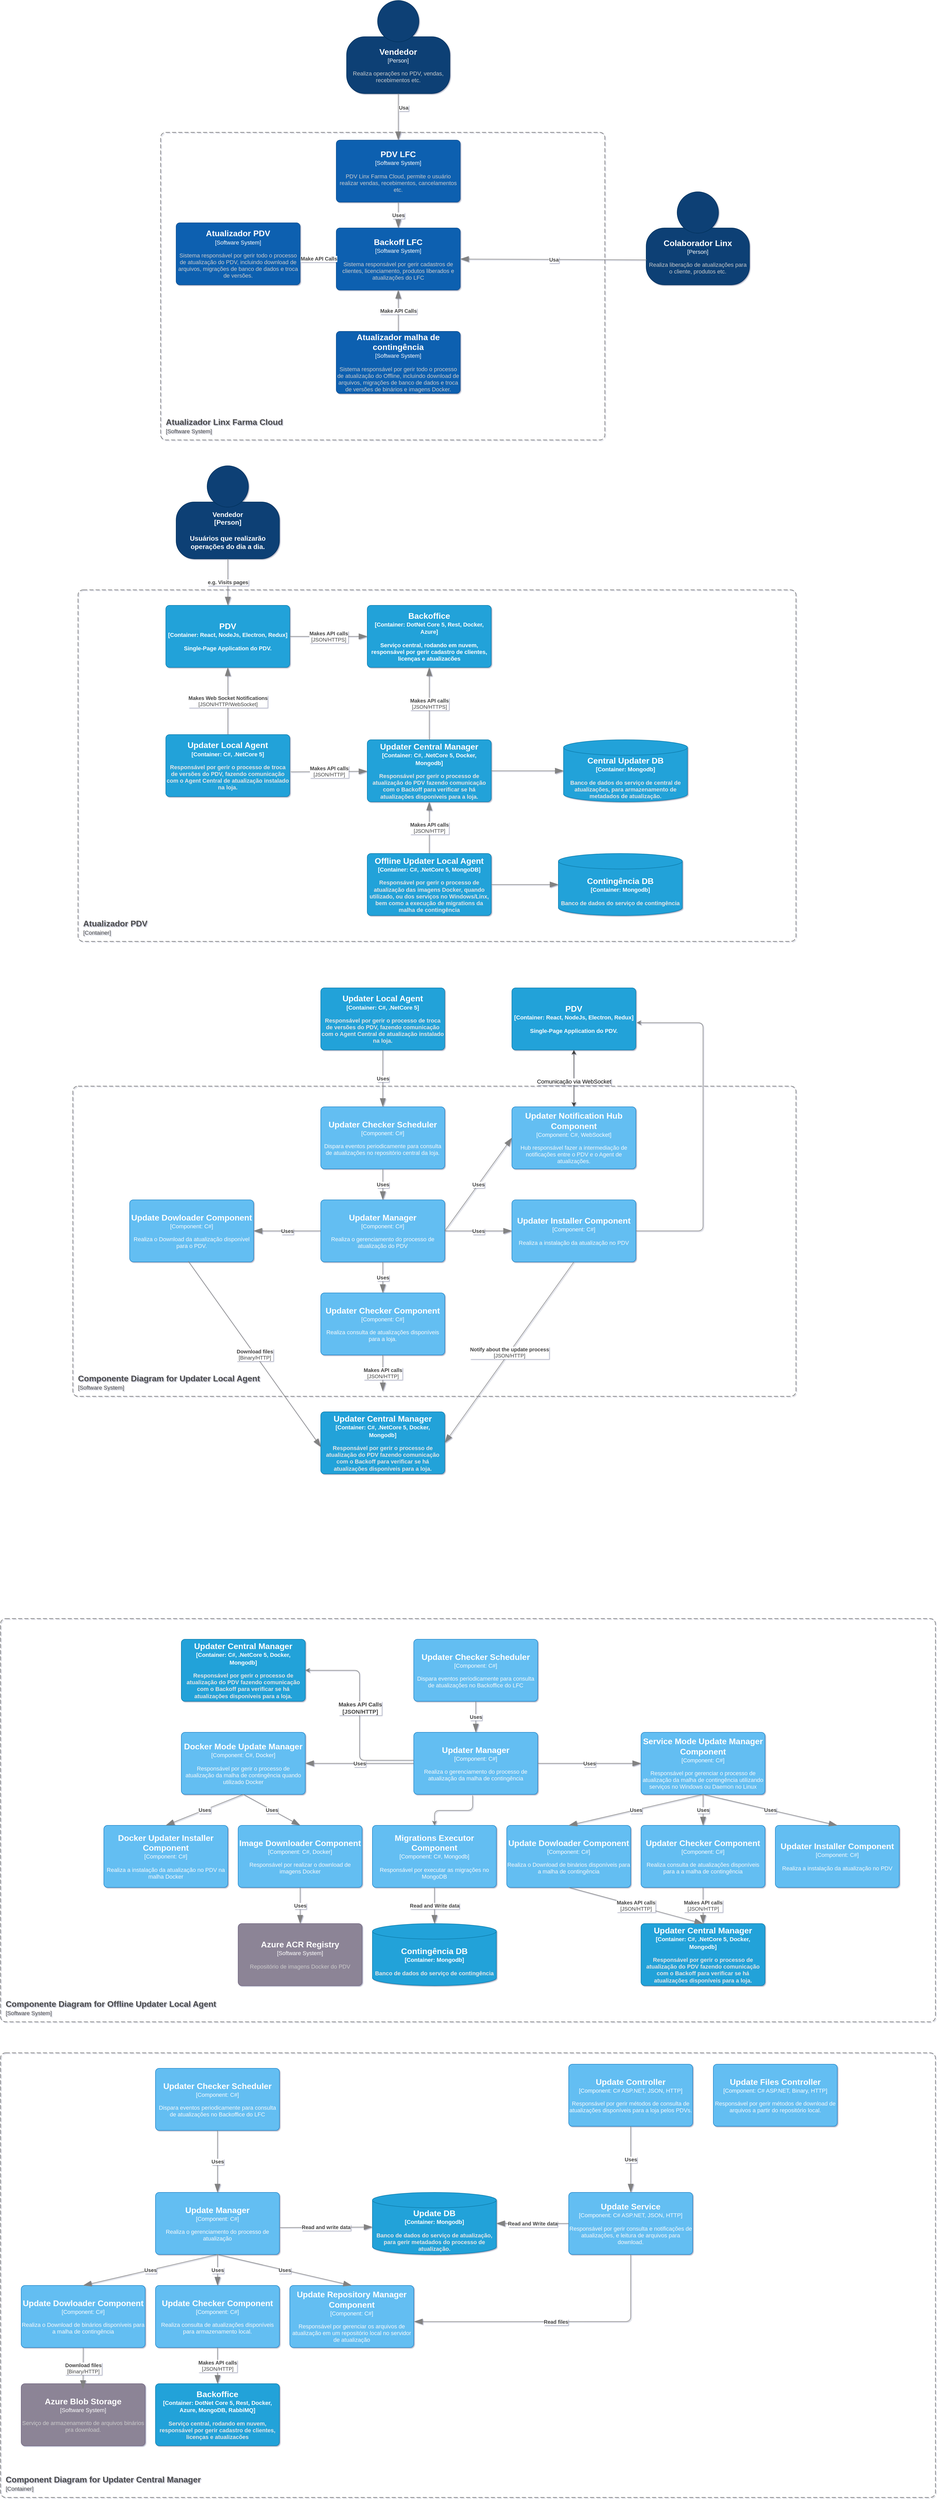 <mxfile version="14.8.2" type="github">
  <diagram id="Ra6DSvLFJcMObKfpcnIU" name="Page-1">
    <mxGraphModel dx="1564" dy="2551" grid="1" gridSize="10" guides="1" tooltips="1" connect="1" arrows="1" fold="1" page="1" pageScale="1" pageWidth="1200" pageHeight="1920" background="none" math="0" shadow="1">
      <root>
        <mxCell id="0" />
        <mxCell id="1" parent="0" />
        <object label="&lt;font style=&quot;font-size: 13px;&quot;&gt;&lt;span style=&quot;font-size: 13px;&quot;&gt;%A_NAME%&lt;/span&gt;&lt;/font&gt;&lt;br style=&quot;font-size: 13px;&quot;&gt;&lt;div style=&quot;font-size: 13px;&quot;&gt;&lt;font style=&quot;font-size: 13px;&quot;&gt;[Person]&lt;/font&gt;&lt;/div&gt;&lt;div style=&quot;font-size: 13px;&quot;&gt;&lt;br style=&quot;font-size: 13px;&quot;&gt;&lt;/div&gt;&lt;div style=&quot;font-size: 13px;&quot;&gt;&lt;font style=&quot;font-size: 13px;&quot;&gt;%B_DESCRIPTION%&lt;/font&gt;&lt;/div&gt;" A_NAME="Vendedor" B_DESCRIPTION="Usuários que realizarão operações do dia a dia." placeholders="1" id="KcmYJF3Uc0OTwMoQ4MOy-2">
          <mxCell style="shape=stencil(tZTRUsMgEEW/hsdmCNimr06s/4Fka3aSQAZwWv16STYZRaXjaDuTl3sXTu6SJUzWvlUjMMGNGoDJBybEoDRCJ3fbjb7bjOC8NdGNS1qql3tO+kRa8EUrP4IOZB7xDA3ZPjjbwQmbsADQtOAwTFV5YPw+rpkeWWtrTCSgNT6pfKpHmEIT9/IzwXixpde8LppUzI0DBHBLZnKZePw9OMUW1bXA5a3AvBDpWZTXI98MXP2DLOvo5IZG1k9Kd8/OvpjmxzxzxU0Tm/nmVWbO13tQrnPvtMe35fZIcfkUjtj3dCNyDWVix63WwYV+oO9x9PDRze7LCCfd7NNmVvn32N/SzS79XmbjHQ==);whiteSpace=wrap;html=1;arcSize=30;allowArrows=0;rotatable=0;spacingTop=70;aspect=fixed;editable=1;metaEdit=1;resizable=0;strokeColor=#06315C;fillColor=#083F75;recursiveResize=0;expand=0;fontStyle=1;fontSize=13;fontColor=#FFFFFF;rounded=1;" parent="1" vertex="1">
            <mxGeometry x="340" y="-100" width="200" height="180" as="geometry" />
          </mxCell>
        </object>
        <object label="&lt;div style=&quot;font-size: 16px&quot; align=&quot;left&quot;&gt;&lt;font style=&quot;font-size: 16px&quot; color=&quot;#4D4D4D&quot;&gt;&lt;b&gt;%A_NAME%&lt;br&gt;&lt;/b&gt;&lt;/font&gt;&lt;/div&gt;&lt;div align=&quot;left&quot;&gt;&lt;font style=&quot;font-size: 11px&quot; color=&quot;#4D4D4D&quot;&gt;[Container]&lt;/font&gt;&lt;/div&gt;" placeholders="1" A_NAME="Atualizador PDV" id="KcmYJF3Uc0OTwMoQ4MOy-3">
          <mxCell style="whiteSpace=wrap;html=1;dashed=1;arcSize=20;fillColor=none;strokeColor=#666666;fontColor=#333333;labelBackgroundColor=none;align=left;verticalAlign=bottom;labelBorderColor=none;spacingTop=0;spacing=10;dashPattern=8 4;metaEdit=1;rotatable=0;perimeter=rectanglePerimeter;noLabel=0;labelPadding=0;allowArrows=0;connectable=0;expand=0;recursiveResize=0;editable=1;pointerEvents=0;absoluteArcSize=1;rounded=1;" parent="1" vertex="1">
            <mxGeometry x="150" y="140" width="1390" height="680" as="geometry" />
          </mxCell>
        </object>
        <object label="&lt;font style=&quot;font-size: 16px&quot;&gt;&lt;span&gt;&lt;font style=&quot;font-size: 16px&quot;&gt;&lt;span&gt;%A_NAME%&lt;/span&gt;&lt;/font&gt;&lt;/span&gt;&lt;/font&gt;&lt;br&gt;&lt;div&gt;&lt;font style=&quot;font-size: 11px&quot;&gt;[Container: %B_TECHNOLOGY%]&lt;/font&gt;&lt;/div&gt;&lt;div style=&quot;font-size: 10px&quot;&gt;&lt;br&gt;&lt;/div&gt;&lt;div style=&quot;font-size: 11px&quot;&gt;&lt;font&gt;%C_DESCRIPTION%&lt;/font&gt;&lt;/div&gt;" placeholders="1" A_NAME="PDV" C_DESCRIPTION="Single-Page Application do PDV." B_TECHNOLOGY="React, NodeJs, Electron, Redux" id="KcmYJF3Uc0OTwMoQ4MOy-4">
          <mxCell style="whiteSpace=wrap;html=1;arcSize=6;metaEdit=1;points=[[0.25,0,0],[0.5,0,0],[0.75,0,0],[1,0.25,0],[1,0.5,0],[1,0.75,0],[0.75,1,0],[0.5,1,0],[0.25,1,0],[0,0.75,0],[0,0.5,0],[0,0.25,0]];resizable=0;editable=1;movableLabel=0;allowArrows=0;rotatable=0;autosize=0;fillColor=#23A2D9;strokeColor=#0E7DAD;expand=0;recursiveResize=0;labelBackgroundColor=none;labelBorderColor=none;fontStyle=1;fontColor=#FFFFFF;rounded=1;" parent="1" vertex="1">
            <mxGeometry x="320" y="170" width="240" height="120" as="geometry" />
          </mxCell>
        </object>
        <object label="&lt;font style=&quot;font-size: 16px&quot;&gt;&lt;span&gt;&lt;font style=&quot;font-size: 16px&quot;&gt;&lt;span&gt;%A_NAME%&lt;/span&gt;&lt;/font&gt;&lt;/span&gt;&lt;/font&gt;&lt;br&gt;&lt;div&gt;&lt;font style=&quot;font-size: 11px&quot;&gt;[Container: %B_TECHNOLOGY%]&lt;/font&gt;&lt;/div&gt;&lt;div style=&quot;font-size: 10px&quot;&gt;&lt;br&gt;&lt;/div&gt;&lt;div style=&quot;font-size: 11px&quot;&gt;&lt;font color=&quot;#E6E6E6&quot;&gt;%C_DESCRIPTION%&lt;/font&gt;&lt;/div&gt;" placeholders="1" A_NAME="Updater Local Agent" C_DESCRIPTION="Responsável por gerir o processo de troca de versões do PDV, fazendo comunicação com o Agent Central de atualização instalado na loja." B_TECHNOLOGY="C#, .NetCore 5" id="KcmYJF3Uc0OTwMoQ4MOy-5">
          <mxCell style="whiteSpace=wrap;html=1;fontColor=#ffffff;arcSize=6;metaEdit=1;points=[[0.25,0,0],[0.5,0,0],[0.75,0,0],[1,0.25,0],[1,0.5,0],[1,0.75,0],[0.75,1,0],[0.5,1,0],[0.25,1,0],[0,0.75,0],[0,0.5,0],[0,0.25,0]];resizable=0;editable=1;movableLabel=0;allowArrows=0;rotatable=0;autosize=0;fillColor=#23A2D9;strokeColor=#0E7DAD;expand=0;recursiveResize=0;fontStyle=1;rounded=1;" parent="1" vertex="1">
            <mxGeometry x="320" y="420" width="240" height="120" as="geometry" />
          </mxCell>
        </object>
        <object label="&lt;div&gt;&lt;b&gt;%A_DESCRIPTION%&lt;/b&gt;&lt;br&gt;&lt;/div&gt;&lt;div&gt;[%B_TECHNOLOGY%]&lt;/div&gt;" placeholders="1" A_DESCRIPTION="Makes API calls" B_TECHNOLOGY="JSON/HTTP" id="KcmYJF3Uc0OTwMoQ4MOy-8">
          <mxCell style="endArrow=blockThin;html=1;fontSize=10;fontColor=#404040;strokeWidth=1;endFill=1;strokeColor=#828282;elbow=vertical;metaEdit=1;endSize=14;startSize=14;jumpStyle=arc;jumpSize=16;exitX=1.008;exitY=0.6;exitDx=0;exitDy=0;exitPerimeter=0;" parent="1" source="KcmYJF3Uc0OTwMoQ4MOy-5" target="KcmYJF3Uc0OTwMoQ4MOy-9" edge="1">
            <mxGeometry width="50" height="50" relative="1" as="geometry">
              <mxPoint x="430" y="420" as="sourcePoint" />
              <mxPoint x="670" y="420" as="targetPoint" />
            </mxGeometry>
          </mxCell>
        </object>
        <object label="&lt;font style=&quot;font-size: 16px&quot;&gt;&lt;span&gt;&lt;font style=&quot;font-size: 16px&quot;&gt;&lt;span&gt;%A_NAME%&lt;/span&gt;&lt;/font&gt;&lt;/span&gt;&lt;/font&gt;&lt;br&gt;&lt;div&gt;&lt;font style=&quot;font-size: 11px&quot;&gt;[Container: %B_TECHNOLOGY%]&lt;/font&gt;&lt;/div&gt;&lt;div style=&quot;font-size: 10px&quot;&gt;&lt;br&gt;&lt;/div&gt;&lt;div style=&quot;font-size: 11px&quot;&gt;&lt;font color=&quot;#E6E6E6&quot;&gt;%C_DESCRIPTION%&lt;/font&gt;&lt;/div&gt;" placeholders="1" A_NAME="Updater Central Manager" C_DESCRIPTION="Responsável por gerir o processo de atualização do PDV fazendo comunicação com o Backoff para verificar se há atualizações disponíveis para a loja." B_TECHNOLOGY="C#, .NetCore 5, Docker, Mongodb" id="KcmYJF3Uc0OTwMoQ4MOy-9">
          <mxCell style="whiteSpace=wrap;html=1;fontColor=#ffffff;arcSize=6;metaEdit=1;points=[[0.25,0,0],[0.5,0,0],[0.75,0,0],[1,0.25,0],[1,0.5,0],[1,0.75,0],[0.75,1,0],[0.5,1,0],[0.25,1,0],[0,0.75,0],[0,0.5,0],[0,0.25,0]];resizable=0;editable=1;movableLabel=0;allowArrows=0;rotatable=0;autosize=0;fillColor=#23A2D9;strokeColor=#0E7DAD;expand=0;recursiveResize=0;fontStyle=1;rounded=1;" parent="1" vertex="1">
            <mxGeometry x="710" y="430" width="240" height="120" as="geometry" />
          </mxCell>
        </object>
        <object label="&lt;div&gt;&lt;b&gt;%A_DESCRIPTION%&lt;/b&gt;&lt;br&gt;&lt;/div&gt;&lt;div&gt;[%B_TECHNOLOGY%]&lt;/div&gt;" placeholders="1" A_DESCRIPTION="Makes Web Socket Notifications" B_TECHNOLOGY="JSON/HTTP/WebSocket" id="KcmYJF3Uc0OTwMoQ4MOy-10">
          <mxCell style="endArrow=blockThin;html=1;fontSize=10;fontColor=#404040;strokeWidth=1;endFill=1;strokeColor=#828282;elbow=vertical;metaEdit=1;endSize=14;startSize=14;jumpStyle=arc;jumpSize=16;exitX=0.5;exitY=0;exitDx=0;exitDy=0;exitPerimeter=0;entryX=0.5;entryY=1;entryDx=0;entryDy=0;entryPerimeter=0;" parent="1" source="KcmYJF3Uc0OTwMoQ4MOy-5" target="KcmYJF3Uc0OTwMoQ4MOy-4" edge="1">
            <mxGeometry width="50" height="50" relative="1" as="geometry">
              <mxPoint x="270" y="320" as="sourcePoint" />
              <mxPoint x="510" y="320" as="targetPoint" />
            </mxGeometry>
          </mxCell>
        </object>
        <object label="&lt;div&gt;&lt;b&gt;%A_DESCRIPTION%&lt;/b&gt;&lt;br&gt;&lt;/div&gt;" placeholders="1" A_DESCRIPTION="e.g. Visits pages" id="KcmYJF3Uc0OTwMoQ4MOy-12">
          <mxCell style="endArrow=blockThin;html=1;fontSize=10;fontColor=#404040;strokeWidth=1;endFill=1;strokeColor=#828282;elbow=vertical;metaEdit=1;backgroundOutline=0;editable=1;endSize=14;startSize=14;jumpStyle=arc;jumpSize=16;fontFamily=Helvetica;exitX=0.5;exitY=1;exitDx=0;exitDy=0;entryX=0.5;entryY=0;entryDx=0;entryDy=0;entryPerimeter=0;" parent="1" source="KcmYJF3Uc0OTwMoQ4MOy-2" target="KcmYJF3Uc0OTwMoQ4MOy-4" edge="1">
            <mxGeometry width="50" height="50" relative="1" as="geometry">
              <mxPoint x="710" y="90" as="sourcePoint" />
              <mxPoint x="950" y="90" as="targetPoint" />
            </mxGeometry>
          </mxCell>
        </object>
        <object label="&lt;font style=&quot;font-size: 16px&quot;&gt;&lt;span&gt;&lt;font style=&quot;font-size: 16px&quot;&gt;&lt;span&gt;%A_NAME%&lt;/span&gt;&lt;/font&gt;&lt;/span&gt;&lt;/font&gt;&lt;br&gt;&lt;div&gt;&lt;font style=&quot;font-size: 11px&quot;&gt;[Container: %B_TECHNOLOGY%]&lt;/font&gt;&lt;/div&gt;&lt;div style=&quot;font-size: 10px&quot;&gt;&lt;br&gt;&lt;/div&gt;&lt;div style=&quot;font-size: 11px&quot;&gt;&lt;font&gt;%C_DESCRIPTION%&lt;/font&gt;&lt;/div&gt;" placeholders="1" A_NAME="Backoffice" C_DESCRIPTION="Serviço central, rodando em nuvem, responsável por gerir cadastro de clientes, licenças e atualizacões" B_TECHNOLOGY="DotNet Core 5, Rest, Docker, Azure" id="KcmYJF3Uc0OTwMoQ4MOy-13">
          <mxCell style="whiteSpace=wrap;html=1;arcSize=6;metaEdit=1;points=[[0.25,0,0],[0.5,0,0],[0.75,0,0],[1,0.25,0],[1,0.5,0],[1,0.75,0],[0.75,1,0],[0.5,1,0],[0.25,1,0],[0,0.75,0],[0,0.5,0],[0,0.25,0]];resizable=0;editable=1;movableLabel=0;allowArrows=0;rotatable=0;autosize=0;fillColor=#23A2D9;strokeColor=#0E7DAD;expand=0;recursiveResize=0;align=center;fontStyle=1;fontColor=#FFFFFF;rounded=1;" parent="1" vertex="1">
            <mxGeometry x="710" y="170" width="240" height="120" as="geometry" />
          </mxCell>
        </object>
        <object label="&lt;div&gt;&lt;b&gt;%A_DESCRIPTION%&lt;/b&gt;&lt;br&gt;&lt;/div&gt;&lt;div&gt;[%B_TECHNOLOGY%]&lt;/div&gt;" placeholders="1" A_DESCRIPTION="Makes API calls" B_TECHNOLOGY="JSON/HTTPS" id="KcmYJF3Uc0OTwMoQ4MOy-15">
          <mxCell style="endArrow=blockThin;html=1;fontSize=10;fontColor=#404040;strokeWidth=1;endFill=1;strokeColor=#828282;elbow=vertical;metaEdit=1;endSize=14;startSize=14;jumpStyle=arc;jumpSize=16;exitX=1;exitY=0.5;exitDx=0;exitDy=0;exitPerimeter=0;entryX=0;entryY=0.5;entryDx=0;entryDy=0;entryPerimeter=0;" parent="1" source="KcmYJF3Uc0OTwMoQ4MOy-4" target="KcmYJF3Uc0OTwMoQ4MOy-13" edge="1">
            <mxGeometry width="50" height="50" relative="1" as="geometry">
              <mxPoint x="720" y="240" as="sourcePoint" />
              <mxPoint x="990" y="239.5" as="targetPoint" />
            </mxGeometry>
          </mxCell>
        </object>
        <object label="&lt;div&gt;&lt;b&gt;%A_DESCRIPTION%&lt;/b&gt;&lt;br&gt;&lt;/div&gt;&lt;div&gt;[%B_TECHNOLOGY%]&lt;/div&gt;" placeholders="1" A_DESCRIPTION="Makes API calls" B_TECHNOLOGY="JSON/HTTPS" id="KcmYJF3Uc0OTwMoQ4MOy-16">
          <mxCell style="endArrow=blockThin;html=1;fontSize=10;fontColor=#404040;strokeWidth=1;endFill=1;strokeColor=#828282;elbow=vertical;metaEdit=1;endSize=14;startSize=14;jumpStyle=arc;jumpSize=16;exitX=0.5;exitY=0;exitDx=0;exitDy=0;exitPerimeter=0;entryX=0.5;entryY=1;entryDx=0;entryDy=0;entryPerimeter=0;" parent="1" source="KcmYJF3Uc0OTwMoQ4MOy-9" target="KcmYJF3Uc0OTwMoQ4MOy-13" edge="1">
            <mxGeometry width="50" height="50" relative="1" as="geometry">
              <mxPoint x="860" y="390" as="sourcePoint" />
              <mxPoint x="1060" y="390" as="targetPoint" />
            </mxGeometry>
          </mxCell>
        </object>
        <object label="&lt;font style=&quot;font-size: 16px&quot;&gt;&lt;span&gt;&lt;font style=&quot;font-size: 16px&quot;&gt;&lt;span&gt;%A_NAME%&lt;/span&gt;&lt;/font&gt;&lt;/span&gt;&lt;/font&gt;&lt;br&gt;&lt;div&gt;&lt;font style=&quot;font-size: 11px&quot;&gt;[Container: %B_TECHNOLOGY%]&lt;/font&gt;&lt;/div&gt;&lt;div style=&quot;font-size: 10px&quot;&gt;&lt;br&gt;&lt;/div&gt;&lt;div style=&quot;font-size: 11px&quot;&gt;&lt;font color=&quot;#E6E6E6&quot;&gt;%C_DESCRIPTION%&lt;/font&gt;&lt;/div&gt;" placeholders="1" A_NAME="Offline Updater Local Agent" C_DESCRIPTION="Responsável por gerir o processo de atualização das imagens Docker, quando utilizado, ou dos serviços no Windows/Linx, bem como a execução de migrations da malha de contingência" B_TECHNOLOGY="C#, .NetCore 5, MongoDB" id="1vHx0X96SqIEpwtabKhv-1">
          <mxCell style="whiteSpace=wrap;html=1;fontColor=#ffffff;arcSize=6;metaEdit=1;points=[[0.25,0,0],[0.5,0,0],[0.75,0,0],[1,0.25,0],[1,0.5,0],[1,0.75,0],[0.75,1,0],[0.5,1,0],[0.25,1,0],[0,0.75,0],[0,0.5,0],[0,0.25,0]];resizable=0;editable=1;movableLabel=0;allowArrows=0;rotatable=0;autosize=0;fillColor=#23A2D9;strokeColor=#0E7DAD;expand=0;recursiveResize=0;fontStyle=1;rounded=1;" parent="1" vertex="1">
            <mxGeometry x="710" y="650" width="240" height="120" as="geometry" />
          </mxCell>
        </object>
        <object label="&lt;div&gt;&lt;b&gt;%A_DESCRIPTION%&lt;/b&gt;&lt;br&gt;&lt;/div&gt;&lt;div&gt;[%B_TECHNOLOGY%]&lt;/div&gt;" placeholders="1" A_DESCRIPTION="Makes API calls" B_TECHNOLOGY="JSON/HTTP" id="1vHx0X96SqIEpwtabKhv-2">
          <mxCell style="endArrow=blockThin;html=1;fontSize=10;fontColor=#404040;strokeWidth=1;endFill=1;strokeColor=#828282;elbow=vertical;metaEdit=1;endSize=14;startSize=14;jumpStyle=arc;jumpSize=16;exitX=0.5;exitY=0;exitDx=0;exitDy=0;exitPerimeter=0;entryX=0.5;entryY=1;entryDx=0;entryDy=0;entryPerimeter=0;" parent="1" source="1vHx0X96SqIEpwtabKhv-1" target="KcmYJF3Uc0OTwMoQ4MOy-9" edge="1">
            <mxGeometry width="50" height="50" relative="1" as="geometry">
              <mxPoint x="830" y="601.1" as="sourcePoint" />
              <mxPoint x="840" y="560" as="targetPoint" />
            </mxGeometry>
          </mxCell>
        </object>
        <object label="&lt;font style=&quot;font-size: 16px&quot;&gt;&lt;span&gt;&lt;font style=&quot;font-size: 16px&quot;&gt;&lt;span&gt;%A_NAME%&lt;/span&gt;&lt;/font&gt;&lt;/span&gt;&lt;/font&gt;&lt;br&gt;&lt;div&gt;&lt;font style=&quot;font-size: 11px&quot;&gt;[Container: %B_TECHNOLOGY%]&lt;/font&gt;&lt;/div&gt;&lt;div style=&quot;font-size: 10px&quot;&gt;&lt;br&gt;&lt;/div&gt;&lt;div style=&quot;font-size: 11px&quot;&gt;&lt;font color=&quot;#E6E6E6&quot;&gt;%C_DESCRIPTION%&lt;/font&gt;&lt;/div&gt;" A_NAME="Contingência DB" B_TECHNOLOGY="Mongodb" C_DESCRIPTION="Banco de dados do serviço de contingência" placeholders="1" id="1vHx0X96SqIEpwtabKhv-3">
          <mxCell style="shape=cylinder3;whiteSpace=wrap;html=1;boundedLbl=1;backgroundOutline=1;size=15;fontColor=#ffffff;arcSize=6;autosize=0;metaEdit=1;resizable=0;rotatable=0;allowArrows=0;fillColor=#23A2D9;strokeColor=#0E7DAD;spacingTop=0;recursiveResize=0;expand=0;fontStyle=1;rounded=1;" parent="1" vertex="1">
            <mxGeometry x="1080" y="650" width="240" height="120" as="geometry" />
          </mxCell>
        </object>
        <mxCell id="1vHx0X96SqIEpwtabKhv-4" value="" style="endArrow=blockThin;html=1;fontSize=10;fontColor=#404040;strokeColor=#828282;strokeWidth=1;endFill=1;endSize=14;startSize=14;jumpStyle=arc;jumpSize=16;exitX=1;exitY=0.5;exitDx=0;exitDy=0;exitPerimeter=0;" parent="1" source="1vHx0X96SqIEpwtabKhv-1" target="1vHx0X96SqIEpwtabKhv-3" edge="1">
          <mxGeometry width="50" height="50" relative="1" as="geometry">
            <mxPoint x="970" y="719.41" as="sourcePoint" />
            <mxPoint x="1210" y="719.41" as="targetPoint" />
          </mxGeometry>
        </mxCell>
        <object label="&lt;font style=&quot;font-size: 16px&quot;&gt;&lt;span&gt;&lt;font style=&quot;font-size: 16px&quot;&gt;&lt;span&gt;%A_NAME%&lt;/span&gt;&lt;/font&gt;&lt;/span&gt;&lt;/font&gt;&lt;br&gt;&lt;div&gt;&lt;font style=&quot;font-size: 11px&quot;&gt;[Container: %B_TECHNOLOGY%]&lt;/font&gt;&lt;/div&gt;&lt;div style=&quot;font-size: 10px&quot;&gt;&lt;br&gt;&lt;/div&gt;&lt;div style=&quot;font-size: 11px&quot;&gt;&lt;font color=&quot;#E6E6E6&quot;&gt;%C_DESCRIPTION%&lt;/font&gt;&lt;/div&gt;" A_NAME="Central Updater DB" B_TECHNOLOGY="Mongodb" C_DESCRIPTION="Banco de dados do serviço de central de atualizações, para armazenamento de metadados de atualização." placeholders="1" id="1vHx0X96SqIEpwtabKhv-6">
          <mxCell style="shape=cylinder3;whiteSpace=wrap;html=1;boundedLbl=1;backgroundOutline=1;size=15;fontColor=#ffffff;arcSize=6;autosize=0;metaEdit=1;resizable=0;rotatable=0;allowArrows=0;fillColor=#23A2D9;strokeColor=#0E7DAD;spacingTop=0;recursiveResize=0;expand=0;fontStyle=1;rounded=1;" parent="1" vertex="1">
            <mxGeometry x="1090" y="430" width="240" height="120" as="geometry" />
          </mxCell>
        </object>
        <mxCell id="1vHx0X96SqIEpwtabKhv-7" value="" style="endArrow=blockThin;html=1;fontSize=10;fontColor=#404040;strokeColor=#828282;strokeWidth=1;endFill=1;endSize=14;startSize=14;jumpStyle=arc;jumpSize=16;exitX=1;exitY=0.5;exitDx=0;exitDy=0;exitPerimeter=0;entryX=0;entryY=0.5;entryDx=0;entryDy=0;entryPerimeter=0;" parent="1" source="KcmYJF3Uc0OTwMoQ4MOy-9" target="1vHx0X96SqIEpwtabKhv-6" edge="1">
          <mxGeometry width="50" height="50" relative="1" as="geometry">
            <mxPoint x="1000" y="500" as="sourcePoint" />
            <mxPoint x="1300" y="500.41" as="targetPoint" />
          </mxGeometry>
        </mxCell>
        <object label="&lt;font style=&quot;font-size: 16px&quot;&gt;&lt;b&gt;%A_NAME%&lt;/b&gt;&lt;/font&gt;&lt;br&gt;&lt;div&gt;&lt;font style=&quot;font-size: 11px&quot;&gt;[Software System]&lt;/font&gt;&lt;/div&gt;&lt;div style=&quot;font-size: 10px&quot;&gt;&lt;br&gt;&lt;/div&gt;&lt;div style=&quot;font-size: 11px&quot;&gt;&lt;font color=&quot;#CCCCCC&quot;&gt;%B_DESCRIPTION%&lt;/font&gt;&lt;/div&gt;" placeholders="1" A_NAME="PDV LFC" B_DESCRIPTION="PDV Linx Farma Cloud, permite o usuário realizar vendas, recebimentos, cancelamentos etc." id="ZbQey0YeqCt9wjUXQE5D-1">
          <mxCell style="rounded=1;whiteSpace=wrap;html=1;fontColor=#ffffff;arcSize=6;metaEdit=1;points=[[0.25,0,0],[0.5,0,0],[0.75,0,0],[1,0.25,0],[1,0.5,0],[1,0.75,0],[0.75,1,0],[0.5,1,0],[0.25,1,0],[0,0.75,0],[0,0.5,0],[0,0.25,0]];resizable=0;editable=1;movableLabel=0;allowArrows=0;rotatable=0;imageWidth=24;fillColor=#1061B0;strokeColor=#0D5091;expand=0;recursiveResize=0;" parent="1" vertex="1">
            <mxGeometry x="650" y="-730" width="240" height="120" as="geometry" />
          </mxCell>
        </object>
        <object label="&lt;font style=&quot;font-size: 16px&quot;&gt;&lt;b&gt;%A_NAME%&lt;/b&gt;&lt;/font&gt;&lt;br&gt;&lt;div&gt;&lt;font style=&quot;font-size: 11px&quot;&gt;[Software System]&lt;/font&gt;&lt;/div&gt;&lt;div style=&quot;font-size: 10px&quot;&gt;&lt;br&gt;&lt;/div&gt;&lt;div style=&quot;font-size: 11px&quot;&gt;&lt;font color=&quot;#CCCCCC&quot;&gt;%B_DESCRIPTION%&lt;/font&gt;&lt;/div&gt;" placeholders="1" A_NAME="Backoff LFC" B_DESCRIPTION="Sistema responsável por gerir cadastros de clientes, licenciamento, produtos liberados e atualizações do LFC" id="ZbQey0YeqCt9wjUXQE5D-2">
          <mxCell style="rounded=1;whiteSpace=wrap;html=1;fontColor=#ffffff;arcSize=6;metaEdit=1;points=[[0.25,0,0],[0.5,0,0],[0.75,0,0],[1,0.25,0],[1,0.5,0],[1,0.75,0],[0.75,1,0],[0.5,1,0],[0.25,1,0],[0,0.75,0],[0,0.5,0],[0,0.25,0]];resizable=0;editable=1;movableLabel=0;allowArrows=0;rotatable=0;imageWidth=24;fillColor=#1061B0;strokeColor=#0D5091;expand=0;recursiveResize=0;" parent="1" vertex="1">
            <mxGeometry x="650" y="-560" width="240" height="120" as="geometry" />
          </mxCell>
        </object>
        <object label="&lt;div style=&quot;font-size: 16px&quot; align=&quot;left&quot;&gt;&lt;font style=&quot;font-size: 16px&quot; color=&quot;#4D4D4D&quot;&gt;&lt;b&gt;%A_NAME%&lt;br&gt;&lt;/b&gt;&lt;/font&gt;&lt;/div&gt;&lt;div align=&quot;left&quot;&gt;&lt;font style=&quot;font-size: 11px&quot; color=&quot;#4D4D4D&quot;&gt;[Software System]&lt;/font&gt;&lt;/div&gt;" placeholders="1" A_NAME="Atualizador Linx Farma Cloud" id="ZbQey0YeqCt9wjUXQE5D-3">
          <mxCell style="rounded=1;whiteSpace=wrap;html=1;dashed=1;arcSize=20;fillColor=none;strokeColor=#666666;fontColor=#333333;labelBackgroundColor=none;align=left;verticalAlign=bottom;labelBorderColor=none;spacingTop=0;spacing=10;dashPattern=8 4;metaEdit=1;rotatable=0;perimeter=rectanglePerimeter;noLabel=0;labelPadding=0;allowArrows=0;connectable=0;expand=0;recursiveResize=0;editable=1;pointerEvents=0;absoluteArcSize=1;" parent="1" vertex="1">
            <mxGeometry x="310" y="-745" width="860" height="595" as="geometry" />
          </mxCell>
        </object>
        <object label="&lt;font style=&quot;font-size: 16px&quot;&gt;&lt;b&gt;%A_NAME%&lt;/b&gt;&lt;/font&gt;&lt;br&gt;&lt;div&gt;&lt;font style=&quot;font-size: 11px&quot;&gt;[Software System]&lt;/font&gt;&lt;/div&gt;&lt;div style=&quot;font-size: 10px&quot;&gt;&lt;br&gt;&lt;/div&gt;&lt;div style=&quot;font-size: 11px&quot;&gt;&lt;font color=&quot;#CCCCCC&quot;&gt;%B_DESCRIPTION%&lt;/font&gt;&lt;/div&gt;" placeholders="1" A_NAME="Atualizador PDV" B_DESCRIPTION="Sistema responsável por gerir todo o processo de atualização do PDV, incluindo download de arquivos, migrações de banco de dados e troca de versões." id="ZbQey0YeqCt9wjUXQE5D-4">
          <mxCell style="rounded=1;whiteSpace=wrap;html=1;fontColor=#ffffff;arcSize=6;metaEdit=1;points=[[0.25,0,0],[0.5,0,0],[0.75,0,0],[1,0.25,0],[1,0.5,0],[1,0.75,0],[0.75,1,0],[0.5,1,0],[0.25,1,0],[0,0.75,0],[0,0.5,0],[0,0.25,0]];resizable=0;editable=1;movableLabel=0;allowArrows=0;rotatable=0;imageWidth=24;fillColor=#1061B0;strokeColor=#0D5091;expand=0;recursiveResize=0;" parent="1" vertex="1">
            <mxGeometry x="340" y="-570" width="240" height="120" as="geometry" />
          </mxCell>
        </object>
        <object label="&lt;div&gt;&lt;b&gt;%A_DESCRIPTION%&lt;/b&gt;&lt;br&gt;&lt;/div&gt;" placeholders="1" A_DESCRIPTION="Uses" id="ZbQey0YeqCt9wjUXQE5D-6">
          <mxCell style="endArrow=blockThin;html=1;fontSize=10;fontColor=#404040;strokeWidth=1;endFill=1;strokeColor=#828282;elbow=vertical;metaEdit=1;backgroundOutline=0;editable=1;endSize=14;startSize=14;jumpStyle=arc;jumpSize=16;fontFamily=Helvetica;exitX=0.5;exitY=1;exitDx=0;exitDy=0;exitPerimeter=0;" parent="1" source="ZbQey0YeqCt9wjUXQE5D-1" target="ZbQey0YeqCt9wjUXQE5D-2" edge="1">
            <mxGeometry width="50" height="50" relative="1" as="geometry">
              <mxPoint x="870" y="-420" as="sourcePoint" />
              <mxPoint x="990" y="-610" as="targetPoint" />
            </mxGeometry>
          </mxCell>
        </object>
        <object label="&lt;div&gt;&lt;b&gt;%A_DESCRIPTION%&lt;/b&gt;&lt;br&gt;&lt;/div&gt;" placeholders="1" A_DESCRIPTION="Make API Calls" id="ZbQey0YeqCt9wjUXQE5D-7">
          <mxCell style="endArrow=blockThin;html=1;fontSize=10;fontColor=#404040;strokeWidth=1;endFill=1;strokeColor=#828282;elbow=vertical;metaEdit=1;backgroundOutline=0;editable=1;endSize=14;startSize=14;jumpStyle=arc;jumpSize=16;fontFamily=Helvetica;exitX=1.011;exitY=0.573;exitDx=0;exitDy=0;exitPerimeter=0;entryX=0;entryY=0.5;entryDx=0;entryDy=0;entryPerimeter=0;" parent="1" source="ZbQey0YeqCt9wjUXQE5D-4" target="ZbQey0YeqCt9wjUXQE5D-2" edge="1">
            <mxGeometry width="50" height="50" relative="1" as="geometry">
              <mxPoint x="725" y="-400" as="sourcePoint" />
              <mxPoint x="870" y="-530" as="targetPoint" />
            </mxGeometry>
          </mxCell>
        </object>
        <object label="&lt;font style=&quot;font-size: 16px&quot;&gt;&lt;b&gt;%A_NAME%&lt;/b&gt;&lt;/font&gt;&lt;br&gt;&lt;div&gt;&lt;font style=&quot;font-size: 11px&quot;&gt;[Person]&lt;/font&gt;&lt;/div&gt;&lt;div style=&quot;font-size: 10px&quot;&gt;&lt;br&gt;&lt;/div&gt;&lt;div style=&quot;font-size: 11px&quot;&gt;&lt;font color=&quot;#CCCCCC&quot;&gt;%B_DESCRIPTION%&lt;/font&gt;&lt;/div&gt;" A_NAME="Vendedor" B_DESCRIPTION="Realiza operações no PDV, vendas, recebimentos etc." placeholders="1" id="ZbQey0YeqCt9wjUXQE5D-8">
          <mxCell style="shape=stencil(tZTRUsMgEEW/hsdmCNimr06s/4Fka3aSQAZwWv16STYZRaXjaDuTl3sXTu6SJUzWvlUjMMGNGoDJBybEoDRCJ3fbjb7bjOC8NdGNS1qql3tO+kRa8EUrP4IOZB7xDA3ZPjjbwQmbsADQtOAwTFV5YPw+rpkeWWtrTCSgNT6pfKpHmEIT9/IzwXixpde8LppUzI0DBHBLZnKZePw9OMUW1bXA5a3AvBDpWZTXI98MXP2DLOvo5IZG1k9Kd8/OvpjmxzxzxU0Tm/nmVWbO13tQrnPvtMe35fZIcfkUjtj3dCNyDWVix63WwYV+oO9x9PDRze7LCCfd7NNmVvn32N/SzS79XmbjHQ==);whiteSpace=wrap;html=1;rounded=1;fontColor=#ffffff;arcSize=30;allowArrows=0;rotatable=0;spacingTop=70;aspect=fixed;editable=1;metaEdit=1;resizable=0;strokeColor=#06315C;fillColor=#083F75;recursiveResize=0;expand=0;" parent="1" vertex="1">
            <mxGeometry x="670" y="-1000" width="200" height="180" as="geometry" />
          </mxCell>
        </object>
        <object label="&lt;div&gt;&lt;b&gt;%A_DESCRIPTION%&lt;/b&gt;&lt;br&gt;&lt;/div&gt;" placeholders="1" A_DESCRIPTION="Usa" id="ZbQey0YeqCt9wjUXQE5D-10">
          <mxCell style="endArrow=blockThin;html=1;fontSize=10;fontColor=#404040;strokeWidth=1;endFill=1;strokeColor=#828282;elbow=vertical;metaEdit=1;backgroundOutline=0;editable=1;endSize=14;startSize=14;jumpStyle=arc;jumpSize=16;fontFamily=Helvetica;exitX=0.5;exitY=1;exitDx=0;exitDy=0;" parent="1" source="ZbQey0YeqCt9wjUXQE5D-8" target="ZbQey0YeqCt9wjUXQE5D-1" edge="1">
            <mxGeometry x="-0.4" y="10" width="50" height="50" relative="1" as="geometry">
              <mxPoint x="530" y="-770" as="sourcePoint" />
              <mxPoint x="770" y="-770" as="targetPoint" />
              <mxPoint as="offset" />
            </mxGeometry>
          </mxCell>
        </object>
        <object label="&lt;font style=&quot;font-size: 16px&quot;&gt;&lt;b&gt;%A_NAME%&lt;/b&gt;&lt;/font&gt;&lt;br&gt;&lt;div&gt;&lt;font style=&quot;font-size: 11px&quot;&gt;[Person]&lt;/font&gt;&lt;/div&gt;&lt;div style=&quot;font-size: 10px&quot;&gt;&lt;br&gt;&lt;/div&gt;&lt;div style=&quot;font-size: 11px&quot;&gt;&lt;font color=&quot;#CCCCCC&quot;&gt;%B_DESCRIPTION%&lt;/font&gt;&lt;/div&gt;" A_NAME="Colaborador Linx" B_DESCRIPTION="Realiza liberação de atualizações para o cliente, produtos etc." placeholders="1" id="ZbQey0YeqCt9wjUXQE5D-11">
          <mxCell style="shape=stencil(tZTRUsMgEEW/hsdmCNimr06s/4Fka3aSQAZwWv16STYZRaXjaDuTl3sXTu6SJUzWvlUjMMGNGoDJBybEoDRCJ3fbjb7bjOC8NdGNS1qql3tO+kRa8EUrP4IOZB7xDA3ZPjjbwQmbsADQtOAwTFV5YPw+rpkeWWtrTCSgNT6pfKpHmEIT9/IzwXixpde8LppUzI0DBHBLZnKZePw9OMUW1bXA5a3AvBDpWZTXI98MXP2DLOvo5IZG1k9Kd8/OvpjmxzxzxU0Tm/nmVWbO13tQrnPvtMe35fZIcfkUjtj3dCNyDWVix63WwYV+oO9x9PDRze7LCCfd7NNmVvn32N/SzS79XmbjHQ==);whiteSpace=wrap;html=1;rounded=1;fontColor=#ffffff;arcSize=30;allowArrows=0;rotatable=0;spacingTop=70;aspect=fixed;editable=1;metaEdit=1;resizable=0;strokeColor=#06315C;fillColor=#083F75;recursiveResize=0;expand=0;" parent="1" vertex="1">
            <mxGeometry x="1250" y="-630" width="200" height="180" as="geometry" />
          </mxCell>
        </object>
        <object label="&lt;div&gt;&lt;b&gt;%A_DESCRIPTION%&lt;/b&gt;&lt;br&gt;&lt;/div&gt;" placeholders="1" A_DESCRIPTION="Usa" id="ZbQey0YeqCt9wjUXQE5D-12">
          <mxCell style="endArrow=blockThin;html=1;fontSize=10;fontColor=#404040;strokeWidth=1;endFill=1;strokeColor=#828282;elbow=vertical;metaEdit=1;backgroundOutline=0;editable=1;endSize=14;startSize=14;jumpStyle=arc;jumpSize=16;fontFamily=Helvetica;exitX=0.005;exitY=0.731;exitDx=0;exitDy=0;exitPerimeter=0;entryX=1;entryY=0.5;entryDx=0;entryDy=0;entryPerimeter=0;" parent="1" source="ZbQey0YeqCt9wjUXQE5D-11" target="ZbQey0YeqCt9wjUXQE5D-2" edge="1">
            <mxGeometry width="50" height="50" relative="1" as="geometry">
              <mxPoint x="1240" y="-650" as="sourcePoint" />
              <mxPoint x="1440" y="-730" as="targetPoint" />
            </mxGeometry>
          </mxCell>
        </object>
        <object label="&lt;div style=&quot;font-size: 16px&quot; align=&quot;left&quot;&gt;&lt;font style=&quot;font-size: 16px&quot; color=&quot;#4D4D4D&quot;&gt;&lt;b&gt;%A_NAME%&lt;br&gt;&lt;/b&gt;&lt;/font&gt;&lt;/div&gt;&lt;div align=&quot;left&quot;&gt;&lt;font style=&quot;font-size: 11px&quot; color=&quot;#4D4D4D&quot;&gt;[Software System]&lt;/font&gt;&lt;/div&gt;" placeholders="1" A_NAME="Componente Diagram for Updater Local Agent" id="ZbQey0YeqCt9wjUXQE5D-13">
          <mxCell style="rounded=1;whiteSpace=wrap;html=1;dashed=1;arcSize=20;fillColor=none;strokeColor=#666666;fontColor=#333333;labelBackgroundColor=none;align=left;verticalAlign=bottom;labelBorderColor=none;spacingTop=0;spacing=10;dashPattern=8 4;metaEdit=1;rotatable=0;perimeter=rectanglePerimeter;noLabel=0;labelPadding=0;allowArrows=0;connectable=0;expand=0;recursiveResize=0;editable=1;pointerEvents=0;absoluteArcSize=1;" parent="1" vertex="1">
            <mxGeometry x="140" y="1100" width="1400" height="600" as="geometry" />
          </mxCell>
        </object>
        <object label="&lt;font style=&quot;font-size: 16px&quot;&gt;&lt;span&gt;&lt;font style=&quot;font-size: 16px&quot;&gt;&lt;span&gt;%A_NAME%&lt;/span&gt;&lt;/font&gt;&lt;/span&gt;&lt;/font&gt;&lt;br&gt;&lt;div&gt;&lt;font style=&quot;font-size: 11px&quot;&gt;[Container: %B_TECHNOLOGY%]&lt;/font&gt;&lt;/div&gt;&lt;div style=&quot;font-size: 10px&quot;&gt;&lt;br&gt;&lt;/div&gt;&lt;div style=&quot;font-size: 11px&quot;&gt;&lt;font color=&quot;#E6E6E6&quot;&gt;%C_DESCRIPTION%&lt;/font&gt;&lt;/div&gt;" placeholders="1" A_NAME="Updater Local Agent" C_DESCRIPTION="Responsável por gerir o processo de troca de versões do PDV, fazendo comunicação com o Agent Central de atualização instalado na loja." B_TECHNOLOGY="C#, .NetCore 5" id="ZbQey0YeqCt9wjUXQE5D-14">
          <mxCell style="whiteSpace=wrap;html=1;fontColor=#ffffff;arcSize=6;metaEdit=1;points=[[0.25,0,0],[0.5,0,0],[0.75,0,0],[1,0.25,0],[1,0.5,0],[1,0.75,0],[0.75,1,0],[0.5,1,0],[0.25,1,0],[0,0.75,0],[0,0.5,0],[0,0.25,0]];resizable=0;editable=1;movableLabel=0;allowArrows=0;rotatable=0;autosize=0;fillColor=#23A2D9;strokeColor=#0E7DAD;expand=0;recursiveResize=0;fontStyle=1;rounded=1;" parent="1" vertex="1">
            <mxGeometry x="620" y="910" width="240" height="120" as="geometry" />
          </mxCell>
        </object>
        <object label="&lt;font style=&quot;font-size: 16px&quot;&gt;&lt;b&gt;%A_NAME%&lt;/b&gt;&lt;/font&gt;&lt;br&gt;&lt;div&gt;&lt;div&gt;&lt;font style=&quot;font-size: 11px&quot;&gt;[Component: %B_TECHNOLOGY%]&lt;/font&gt;&lt;/div&gt;&lt;/div&gt;&lt;div style=&quot;font-size: 10px&quot;&gt;&lt;br&gt;&lt;/div&gt;&lt;div style=&quot;font-size: 11px&quot;&gt;&lt;font color=&quot;#FAFAFA&quot;&gt;%C_DESCRIPTION%&lt;/font&gt;&lt;/div&gt;" placeholders="1" A_NAME="Updater Checker Scheduler" B_TECHNOLOGY="C#" C_DESCRIPTION="Dispara eventos periodicamente para consulta de atualizações no repositório central da loja." id="ZbQey0YeqCt9wjUXQE5D-15">
          <mxCell style="rounded=1;whiteSpace=wrap;html=1;fontColor=#ffffff;arcSize=6;metaEdit=1;points=[[0.25,0,0],[0.5,0,0],[0.75,0,0],[1,0.25,0],[1,0.5,0],[1,0.75,0],[0.75,1,0],[0.5,1,0],[0.25,1,0],[0,0.75,0],[0,0.5,0],[0,0.25,0]];resizable=0;editable=1;movableLabel=0;allowArrows=0;rotatable=0;strokeColor=#2086C9;fillColor=#63BEF2;recursiveResize=0;expand=0;" parent="1" vertex="1">
            <mxGeometry x="620" y="1140" width="240" height="120" as="geometry" />
          </mxCell>
        </object>
        <object label="&lt;font style=&quot;font-size: 16px&quot;&gt;&lt;b&gt;%A_NAME%&lt;/b&gt;&lt;/font&gt;&lt;br&gt;&lt;div&gt;&lt;div&gt;&lt;font style=&quot;font-size: 11px&quot;&gt;[Component: %B_TECHNOLOGY%]&lt;/font&gt;&lt;/div&gt;&lt;/div&gt;&lt;div style=&quot;font-size: 10px&quot;&gt;&lt;br&gt;&lt;/div&gt;&lt;div style=&quot;font-size: 11px&quot;&gt;&lt;font color=&quot;#FAFAFA&quot;&gt;%C_DESCRIPTION%&lt;/font&gt;&lt;/div&gt;" placeholders="1" A_NAME="Update Dowloader Component" B_TECHNOLOGY="C#" C_DESCRIPTION="Realiza o Download da atualização disponível para o PDV." id="ZbQey0YeqCt9wjUXQE5D-16">
          <mxCell style="rounded=1;whiteSpace=wrap;html=1;fontColor=#ffffff;arcSize=6;metaEdit=1;points=[[0.25,0,0],[0.5,0,0],[0.75,0,0],[1,0.25,0],[1,0.5,0],[1,0.75,0],[0.75,1,0],[0.5,1,0],[0.25,1,0],[0,0.75,0],[0,0.5,0],[0,0.25,0]];resizable=0;editable=1;movableLabel=0;allowArrows=0;rotatable=0;strokeColor=#2086C9;fillColor=#63BEF2;recursiveResize=0;expand=0;" parent="1" vertex="1">
            <mxGeometry x="250" y="1320" width="240" height="120" as="geometry" />
          </mxCell>
        </object>
        <object label="&lt;font style=&quot;font-size: 16px&quot;&gt;&lt;b&gt;%A_NAME%&lt;/b&gt;&lt;/font&gt;&lt;br&gt;&lt;div&gt;&lt;div&gt;&lt;font style=&quot;font-size: 11px&quot;&gt;[Component: %B_TECHNOLOGY%]&lt;/font&gt;&lt;/div&gt;&lt;/div&gt;&lt;div style=&quot;font-size: 10px&quot;&gt;&lt;br&gt;&lt;/div&gt;&lt;div style=&quot;font-size: 11px&quot;&gt;&lt;font color=&quot;#FAFAFA&quot;&gt;%C_DESCRIPTION%&lt;/font&gt;&lt;/div&gt;" placeholders="1" A_NAME="Updater Installer Component" B_TECHNOLOGY="C#" C_DESCRIPTION="Realiza a instalação da atualização no PDV" id="ZbQey0YeqCt9wjUXQE5D-17">
          <mxCell style="rounded=1;whiteSpace=wrap;html=1;fontColor=#ffffff;arcSize=6;metaEdit=1;points=[[0.25,0,0],[0.5,0,0],[0.75,0,0],[1,0.25,0],[1,0.5,0],[1,0.75,0],[0.75,1,0],[0.5,1,0],[0.25,1,0],[0,0.75,0],[0,0.5,0],[0,0.25,0]];resizable=0;editable=1;movableLabel=0;allowArrows=0;rotatable=0;strokeColor=#2086C9;fillColor=#63BEF2;recursiveResize=0;expand=0;" parent="1" vertex="1">
            <mxGeometry x="990" y="1320" width="240" height="120" as="geometry" />
          </mxCell>
        </object>
        <object label="&lt;font style=&quot;font-size: 16px&quot;&gt;&lt;span&gt;&lt;font style=&quot;font-size: 16px&quot;&gt;&lt;span&gt;%A_NAME%&lt;/span&gt;&lt;/font&gt;&lt;/span&gt;&lt;/font&gt;&lt;br&gt;&lt;div&gt;&lt;font style=&quot;font-size: 11px&quot;&gt;[Container: %B_TECHNOLOGY%]&lt;/font&gt;&lt;/div&gt;&lt;div style=&quot;font-size: 10px&quot;&gt;&lt;br&gt;&lt;/div&gt;&lt;div style=&quot;font-size: 11px&quot;&gt;&lt;font color=&quot;#E6E6E6&quot;&gt;%C_DESCRIPTION%&lt;/font&gt;&lt;/div&gt;" placeholders="1" A_NAME="Updater Central Manager" C_DESCRIPTION="Responsável por gerir o processo de atualização do PDV fazendo comunicação com o Backoff para verificar se há atualizações disponíveis para a loja." B_TECHNOLOGY="C#, .NetCore 5, Docker, Mongodb" id="ZbQey0YeqCt9wjUXQE5D-18">
          <mxCell style="whiteSpace=wrap;html=1;fontColor=#ffffff;arcSize=6;metaEdit=1;points=[[0.25,0,0],[0.5,0,0],[0.75,0,0],[1,0.25,0],[1,0.5,0],[1,0.75,0],[0.75,1,0],[0.5,1,0],[0.25,1,0],[0,0.75,0],[0,0.5,0],[0,0.25,0]];resizable=0;editable=1;movableLabel=0;allowArrows=0;rotatable=0;autosize=0;fillColor=#23A2D9;strokeColor=#0E7DAD;expand=0;recursiveResize=0;fontStyle=1;rounded=1;" parent="1" vertex="1">
            <mxGeometry x="620" y="1730" width="240" height="120" as="geometry" />
          </mxCell>
        </object>
        <object label="&lt;div&gt;&lt;b&gt;%A_DESCRIPTION%&lt;/b&gt;&lt;br&gt;&lt;/div&gt;&lt;div&gt;[%B_TECHNOLOGY%]&lt;/div&gt;" placeholders="1" A_DESCRIPTION="Download files" B_TECHNOLOGY="Binary/HTTP" id="ZbQey0YeqCt9wjUXQE5D-21">
          <mxCell style="endArrow=blockThin;html=1;fontSize=10;fontColor=#404040;strokeWidth=1;endFill=1;strokeColor=#828282;elbow=vertical;metaEdit=1;endSize=14;startSize=14;jumpStyle=arc;jumpSize=16;exitX=0.473;exitY=0.99;exitDx=0;exitDy=0;exitPerimeter=0;entryX=0.001;entryY=0.567;entryDx=0;entryDy=0;entryPerimeter=0;" parent="1" source="ZbQey0YeqCt9wjUXQE5D-16" target="ZbQey0YeqCt9wjUXQE5D-18" edge="1">
            <mxGeometry width="50" height="50" relative="1" as="geometry">
              <mxPoint x="380" y="1374.6" as="sourcePoint" />
              <mxPoint x="810" y="1430" as="targetPoint" />
            </mxGeometry>
          </mxCell>
        </object>
        <object label="&lt;font style=&quot;font-size: 16px&quot;&gt;&lt;b&gt;%A_NAME%&lt;/b&gt;&lt;/font&gt;&lt;br&gt;&lt;div&gt;&lt;div&gt;&lt;font style=&quot;font-size: 11px&quot;&gt;[Component: %B_TECHNOLOGY%]&lt;/font&gt;&lt;/div&gt;&lt;/div&gt;&lt;div style=&quot;font-size: 10px&quot;&gt;&lt;br&gt;&lt;/div&gt;&lt;div style=&quot;font-size: 11px&quot;&gt;&lt;font color=&quot;#FAFAFA&quot;&gt;%C_DESCRIPTION%&lt;/font&gt;&lt;/div&gt;" placeholders="1" A_NAME="Updater Manager" B_TECHNOLOGY="C#" C_DESCRIPTION="Realiza o gerenciamento do processo de atualização do PDV" id="ZbQey0YeqCt9wjUXQE5D-22">
          <mxCell style="rounded=1;whiteSpace=wrap;html=1;fontColor=#ffffff;arcSize=6;metaEdit=1;points=[[0.25,0,0],[0.5,0,0],[0.75,0,0],[1,0.25,0],[1,0.5,0],[1,0.75,0],[0.75,1,0],[0.5,1,0],[0.25,1,0],[0,0.75,0],[0,0.5,0],[0,0.25,0]];resizable=0;editable=1;movableLabel=0;allowArrows=0;rotatable=0;strokeColor=#2086C9;fillColor=#63BEF2;recursiveResize=0;expand=0;" parent="1" vertex="1">
            <mxGeometry x="620" y="1320" width="240" height="120" as="geometry" />
          </mxCell>
        </object>
        <object label="&lt;div&gt;&lt;b&gt;%A_DESCRIPTION%&lt;/b&gt;&lt;br&gt;&lt;/div&gt;" placeholders="1" A_DESCRIPTION="Uses" id="ZbQey0YeqCt9wjUXQE5D-23">
          <mxCell style="endArrow=blockThin;html=1;fontSize=10;fontColor=#404040;strokeWidth=1;endFill=1;strokeColor=#828282;elbow=vertical;metaEdit=1;backgroundOutline=0;editable=1;endSize=14;startSize=14;jumpStyle=arc;jumpSize=16;fontFamily=Helvetica;exitX=0;exitY=0.5;exitDx=0;exitDy=0;exitPerimeter=0;entryX=1;entryY=0.5;entryDx=0;entryDy=0;entryPerimeter=0;" parent="1" source="ZbQey0YeqCt9wjUXQE5D-22" target="ZbQey0YeqCt9wjUXQE5D-16" edge="1">
            <mxGeometry width="50" height="50" relative="1" as="geometry">
              <mxPoint x="620" y="1320" as="sourcePoint" />
              <mxPoint x="860" y="1320" as="targetPoint" />
            </mxGeometry>
          </mxCell>
        </object>
        <object label="&lt;div&gt;&lt;b&gt;%A_DESCRIPTION%&lt;/b&gt;&lt;br&gt;&lt;/div&gt;" placeholders="1" A_DESCRIPTION="Uses" id="ZbQey0YeqCt9wjUXQE5D-24">
          <mxCell style="endArrow=blockThin;html=1;fontSize=10;fontColor=#404040;strokeWidth=1;endFill=1;strokeColor=#828282;elbow=vertical;metaEdit=1;backgroundOutline=0;editable=1;endSize=14;startSize=14;jumpStyle=arc;jumpSize=16;fontFamily=Helvetica;exitX=1;exitY=0.5;exitDx=0;exitDy=0;exitPerimeter=0;entryX=0;entryY=0.5;entryDx=0;entryDy=0;entryPerimeter=0;" parent="1" source="ZbQey0YeqCt9wjUXQE5D-22" target="ZbQey0YeqCt9wjUXQE5D-17" edge="1">
            <mxGeometry width="50" height="50" relative="1" as="geometry">
              <mxPoint x="920" y="1219.6" as="sourcePoint" />
              <mxPoint x="1070" y="1220" as="targetPoint" />
            </mxGeometry>
          </mxCell>
        </object>
        <object label="&lt;div&gt;&lt;b&gt;%A_DESCRIPTION%&lt;/b&gt;&lt;br&gt;&lt;/div&gt;" placeholders="1" A_DESCRIPTION="Uses" id="ZbQey0YeqCt9wjUXQE5D-25">
          <mxCell style="endArrow=blockThin;html=1;fontSize=10;fontColor=#404040;strokeWidth=1;endFill=1;strokeColor=#828282;elbow=vertical;metaEdit=1;backgroundOutline=0;editable=1;endSize=14;startSize=14;jumpStyle=arc;jumpSize=16;fontFamily=Helvetica;exitX=0.5;exitY=1;exitDx=0;exitDy=0;exitPerimeter=0;" parent="1" source="ZbQey0YeqCt9wjUXQE5D-15" target="ZbQey0YeqCt9wjUXQE5D-22" edge="1">
            <mxGeometry width="50" height="50" relative="1" as="geometry">
              <mxPoint x="620" y="1390" as="sourcePoint" />
              <mxPoint x="860" y="1390" as="targetPoint" />
            </mxGeometry>
          </mxCell>
        </object>
        <object label="&lt;div&gt;&lt;b&gt;%A_DESCRIPTION%&lt;/b&gt;&lt;br&gt;&lt;/div&gt;&lt;div&gt;[%B_TECHNOLOGY%]&lt;/div&gt;" placeholders="1" A_DESCRIPTION="Notify about the update process" B_TECHNOLOGY="JSON/HTTP" id="ZbQey0YeqCt9wjUXQE5D-28">
          <mxCell style="endArrow=blockThin;html=1;fontSize=10;fontColor=#404040;strokeWidth=1;endFill=1;strokeColor=#828282;elbow=vertical;metaEdit=1;endSize=14;startSize=14;jumpStyle=arc;jumpSize=16;entryX=1;entryY=0.5;entryDx=0;entryDy=0;entryPerimeter=0;exitX=0.5;exitY=1;exitDx=0;exitDy=0;exitPerimeter=0;" parent="1" source="ZbQey0YeqCt9wjUXQE5D-17" target="ZbQey0YeqCt9wjUXQE5D-18" edge="1">
            <mxGeometry width="50" height="50" relative="1" as="geometry">
              <mxPoint x="890" y="1550" as="sourcePoint" />
              <mxPoint x="1285.36" y="1580.36" as="targetPoint" />
            </mxGeometry>
          </mxCell>
        </object>
        <object label="&lt;div&gt;&lt;b&gt;%A_DESCRIPTION%&lt;/b&gt;&lt;br&gt;&lt;/div&gt;" placeholders="1" A_DESCRIPTION="Uses" id="ZbQey0YeqCt9wjUXQE5D-29">
          <mxCell style="endArrow=blockThin;html=1;fontSize=10;fontColor=#404040;strokeWidth=1;endFill=1;strokeColor=#828282;elbow=vertical;metaEdit=1;backgroundOutline=0;editable=1;endSize=14;startSize=14;jumpStyle=arc;jumpSize=16;fontFamily=Helvetica;exitX=0.5;exitY=1;exitDx=0;exitDy=0;exitPerimeter=0;entryX=0.5;entryY=0;entryDx=0;entryDy=0;entryPerimeter=0;" parent="1" source="ZbQey0YeqCt9wjUXQE5D-14" target="ZbQey0YeqCt9wjUXQE5D-15" edge="1">
            <mxGeometry width="50" height="50" relative="1" as="geometry">
              <mxPoint x="739.6" y="1050" as="sourcePoint" />
              <mxPoint x="735" y="1108" as="targetPoint" />
            </mxGeometry>
          </mxCell>
        </object>
        <object label="&lt;font style=&quot;font-size: 16px&quot;&gt;&lt;span&gt;&lt;font style=&quot;font-size: 16px&quot;&gt;&lt;span&gt;%A_NAME%&lt;/span&gt;&lt;/font&gt;&lt;/span&gt;&lt;/font&gt;&lt;br&gt;&lt;div&gt;&lt;font style=&quot;font-size: 11px&quot;&gt;[Container: %B_TECHNOLOGY%]&lt;/font&gt;&lt;/div&gt;&lt;div style=&quot;font-size: 10px&quot;&gt;&lt;br&gt;&lt;/div&gt;&lt;div style=&quot;font-size: 11px&quot;&gt;&lt;font&gt;%C_DESCRIPTION%&lt;/font&gt;&lt;/div&gt;" placeholders="1" A_NAME="PDV" C_DESCRIPTION="Single-Page Application do PDV." B_TECHNOLOGY="React, NodeJs, Electron, Redux" id="ZbQey0YeqCt9wjUXQE5D-30">
          <mxCell style="whiteSpace=wrap;html=1;arcSize=6;metaEdit=1;points=[[0.25,0,0],[0.5,0,0],[0.75,0,0],[1,0.25,0],[1,0.5,0],[1,0.75,0],[0.75,1,0],[0.5,1,0],[0.25,1,0],[0,0.75,0],[0,0.5,0],[0,0.25,0]];resizable=0;editable=1;movableLabel=0;allowArrows=0;rotatable=0;autosize=0;fillColor=#23A2D9;strokeColor=#0E7DAD;expand=0;recursiveResize=0;labelBackgroundColor=none;labelBorderColor=none;fontStyle=1;fontColor=#FFFFFF;rounded=1;" parent="1" vertex="1">
            <mxGeometry x="990" y="910" width="240" height="120" as="geometry" />
          </mxCell>
        </object>
        <object label="&lt;font style=&quot;font-size: 16px&quot;&gt;&lt;b&gt;%A_NAME%&lt;/b&gt;&lt;/font&gt;&lt;br&gt;&lt;div&gt;&lt;div&gt;&lt;font style=&quot;font-size: 11px&quot;&gt;[Component: %B_TECHNOLOGY%]&lt;/font&gt;&lt;/div&gt;&lt;/div&gt;&lt;div style=&quot;font-size: 10px&quot;&gt;&lt;br&gt;&lt;/div&gt;&lt;div style=&quot;font-size: 11px&quot;&gt;&lt;font color=&quot;#FAFAFA&quot;&gt;%C_DESCRIPTION%&lt;/font&gt;&lt;/div&gt;" placeholders="1" A_NAME="Updater Checker Component" B_TECHNOLOGY="C#" C_DESCRIPTION="Realiza consulta de atualizações disponíveis para a loja." id="ZbQey0YeqCt9wjUXQE5D-31">
          <mxCell style="rounded=1;whiteSpace=wrap;html=1;fontColor=#ffffff;arcSize=6;metaEdit=1;points=[[0.25,0,0],[0.5,0,0],[0.75,0,0],[1,0.25,0],[1,0.5,0],[1,0.75,0],[0.75,1,0],[0.5,1,0],[0.25,1,0],[0,0.75,0],[0,0.5,0],[0,0.25,0]];resizable=0;editable=1;movableLabel=0;allowArrows=0;rotatable=0;strokeColor=#2086C9;fillColor=#63BEF2;recursiveResize=0;expand=0;" parent="1" vertex="1">
            <mxGeometry x="620" y="1500" width="240" height="120" as="geometry" />
          </mxCell>
        </object>
        <object label="&lt;div&gt;&lt;b&gt;%A_DESCRIPTION%&lt;/b&gt;&lt;br&gt;&lt;/div&gt;" placeholders="1" A_DESCRIPTION="Uses" id="ZbQey0YeqCt9wjUXQE5D-32">
          <mxCell style="endArrow=blockThin;html=1;fontSize=10;fontColor=#404040;strokeWidth=1;endFill=1;strokeColor=#828282;elbow=vertical;metaEdit=1;backgroundOutline=0;editable=1;endSize=14;startSize=14;jumpStyle=arc;jumpSize=16;fontFamily=Helvetica;exitX=0.5;exitY=1;exitDx=0;exitDy=0;exitPerimeter=0;" parent="1" source="ZbQey0YeqCt9wjUXQE5D-22" target="ZbQey0YeqCt9wjUXQE5D-31" edge="1">
            <mxGeometry width="50" height="50" relative="1" as="geometry">
              <mxPoint x="765" y="1470" as="sourcePoint" />
              <mxPoint x="895" y="1470" as="targetPoint" />
            </mxGeometry>
          </mxCell>
        </object>
        <object label="&lt;div&gt;&lt;b&gt;%A_DESCRIPTION%&lt;/b&gt;&lt;br&gt;&lt;/div&gt;&lt;div&gt;[%B_TECHNOLOGY%]&lt;/div&gt;" placeholders="1" A_DESCRIPTION="Makes API calls" B_TECHNOLOGY="JSON/HTTP" id="ZbQey0YeqCt9wjUXQE5D-33">
          <mxCell style="endArrow=blockThin;html=1;fontSize=10;fontColor=#404040;strokeWidth=1;endFill=1;strokeColor=#828282;elbow=vertical;metaEdit=1;endSize=14;startSize=14;jumpStyle=arc;jumpSize=16;exitX=0.5;exitY=1;exitDx=0;exitDy=0;exitPerimeter=0;" parent="1" source="ZbQey0YeqCt9wjUXQE5D-31" edge="1">
            <mxGeometry width="50" height="50" relative="1" as="geometry">
              <mxPoint x="920" y="1580" as="sourcePoint" />
              <mxPoint x="740" y="1690" as="targetPoint" />
            </mxGeometry>
          </mxCell>
        </object>
        <object label="&lt;font style=&quot;font-size: 16px&quot;&gt;&lt;b&gt;%A_NAME%&lt;/b&gt;&lt;/font&gt;&lt;br&gt;&lt;div&gt;&lt;div&gt;&lt;font style=&quot;font-size: 11px&quot;&gt;[Component: %B_TECHNOLOGY%]&lt;/font&gt;&lt;/div&gt;&lt;/div&gt;&lt;div style=&quot;font-size: 10px&quot;&gt;&lt;br&gt;&lt;/div&gt;&lt;div style=&quot;font-size: 11px&quot;&gt;&lt;font color=&quot;#FAFAFA&quot;&gt;%C_DESCRIPTION%&lt;/font&gt;&lt;/div&gt;" placeholders="1" A_NAME="Updater Notification Hub Component" B_TECHNOLOGY="C#, WebSocket" C_DESCRIPTION="Hub responsável fazer a intermediação de notificações entre o PDV e o Agent de atualizações." id="ZbQey0YeqCt9wjUXQE5D-34">
          <mxCell style="rounded=1;whiteSpace=wrap;html=1;fontColor=#ffffff;arcSize=6;metaEdit=1;points=[[0.25,0,0],[0.5,0,0],[0.75,0,0],[1,0.25,0],[1,0.5,0],[1,0.75,0],[0.75,1,0],[0.5,1,0],[0.25,1,0],[0,0.75,0],[0,0.5,0],[0,0.25,0]];resizable=0;editable=1;movableLabel=0;allowArrows=0;rotatable=0;strokeColor=#2086C9;fillColor=#63BEF2;recursiveResize=0;expand=0;" parent="1" vertex="1">
            <mxGeometry x="990" y="1140" width="240" height="120" as="geometry" />
          </mxCell>
        </object>
        <mxCell id="ZbQey0YeqCt9wjUXQE5D-36" value="" style="endArrow=classic;startArrow=classic;html=1;entryX=0.5;entryY=1;entryDx=0;entryDy=0;entryPerimeter=0;exitX=0.5;exitY=0;exitDx=0;exitDy=0;exitPerimeter=0;strokeColor=#404040;" parent="1" source="ZbQey0YeqCt9wjUXQE5D-34" target="ZbQey0YeqCt9wjUXQE5D-30" edge="1">
          <mxGeometry width="50" height="50" relative="1" as="geometry">
            <mxPoint x="1085" y="1120" as="sourcePoint" />
            <mxPoint x="1135" y="1070" as="targetPoint" />
          </mxGeometry>
        </mxCell>
        <mxCell id="ZbQey0YeqCt9wjUXQE5D-51" value="Comunicação via WebSocket" style="edgeLabel;html=1;align=center;verticalAlign=middle;resizable=0;points=[];fontColor=#000000;" parent="ZbQey0YeqCt9wjUXQE5D-36" vertex="1" connectable="0">
          <mxGeometry x="-0.174" relative="1" as="geometry">
            <mxPoint y="-4" as="offset" />
          </mxGeometry>
        </mxCell>
        <object label="&lt;font style=&quot;font-size: 16px&quot;&gt;&lt;b&gt;%A_NAME%&lt;/b&gt;&lt;/font&gt;&lt;br&gt;&lt;div&gt;&lt;font style=&quot;font-size: 11px&quot;&gt;[Software System]&lt;/font&gt;&lt;/div&gt;&lt;div style=&quot;font-size: 10px&quot;&gt;&lt;br&gt;&lt;/div&gt;&lt;div style=&quot;font-size: 11px&quot;&gt;&lt;font color=&quot;#CCCCCC&quot;&gt;%B_DESCRIPTION%&lt;/font&gt;&lt;/div&gt;" placeholders="1" A_NAME="Atualizador malha de contingência" B_DESCRIPTION="Sistema responsável por gerir todo o processo de atualização do Offline, incluindo download de arquivos, migrações de banco de dados e troca de versões de binários e imagens Docker." id="ZbQey0YeqCt9wjUXQE5D-38">
          <mxCell style="rounded=1;whiteSpace=wrap;html=1;fontColor=#ffffff;arcSize=6;metaEdit=1;points=[[0.25,0,0],[0.5,0,0],[0.75,0,0],[1,0.25,0],[1,0.5,0],[1,0.75,0],[0.75,1,0],[0.5,1,0],[0.25,1,0],[0,0.75,0],[0,0.5,0],[0,0.25,0]];resizable=0;editable=1;movableLabel=0;allowArrows=0;rotatable=0;imageWidth=24;fillColor=#1061B0;strokeColor=#0D5091;expand=0;recursiveResize=0;" parent="1" vertex="1">
            <mxGeometry x="650" y="-360" width="240" height="120" as="geometry" />
          </mxCell>
        </object>
        <object label="&lt;div&gt;&lt;b&gt;%A_DESCRIPTION%&lt;/b&gt;&lt;br&gt;&lt;/div&gt;" placeholders="1" A_DESCRIPTION="Make API Calls" id="ZbQey0YeqCt9wjUXQE5D-42">
          <mxCell style="endArrow=blockThin;html=1;fontSize=10;fontColor=#404040;strokeWidth=1;endFill=1;strokeColor=#828282;elbow=vertical;metaEdit=1;backgroundOutline=0;editable=1;endSize=14;startSize=14;jumpStyle=arc;jumpSize=16;fontFamily=Helvetica;entryX=0.5;entryY=1;entryDx=0;entryDy=0;entryPerimeter=0;exitX=0.5;exitY=0;exitDx=0;exitDy=0;exitPerimeter=0;" parent="1" source="ZbQey0YeqCt9wjUXQE5D-38" target="ZbQey0YeqCt9wjUXQE5D-2" edge="1">
            <mxGeometry width="50" height="50" relative="1" as="geometry">
              <mxPoint x="692.64" y="-491.24" as="sourcePoint" />
              <mxPoint x="870" y="-550" as="targetPoint" />
            </mxGeometry>
          </mxCell>
        </object>
        <object label="&lt;div&gt;&lt;b&gt;%A_DESCRIPTION%&lt;/b&gt;&lt;br&gt;&lt;/div&gt;" placeholders="1" A_DESCRIPTION="Uses" id="ZbQey0YeqCt9wjUXQE5D-50">
          <mxCell style="endArrow=blockThin;html=1;fontSize=10;fontColor=#404040;strokeWidth=1;endFill=1;strokeColor=#828282;elbow=vertical;metaEdit=1;backgroundOutline=0;editable=1;endSize=14;startSize=14;jumpStyle=arc;jumpSize=16;fontFamily=Helvetica;labelBackgroundColor=#ffffff;exitX=1;exitY=0.5;exitDx=0;exitDy=0;exitPerimeter=0;entryX=0;entryY=0.5;entryDx=0;entryDy=0;entryPerimeter=0;" parent="1" source="ZbQey0YeqCt9wjUXQE5D-22" target="ZbQey0YeqCt9wjUXQE5D-34" edge="1">
            <mxGeometry width="50" height="50" relative="1" as="geometry">
              <mxPoint x="820" y="1310" as="sourcePoint" />
              <mxPoint x="950" y="950" as="targetPoint" />
            </mxGeometry>
          </mxCell>
        </object>
        <mxCell id="ZbQey0YeqCt9wjUXQE5D-55" value="" style="edgeStyle=segmentEdgeStyle;endArrow=classic;html=1;labelBackgroundColor=#ffffff;fontColor=#404040;entryX=1.006;entryY=0.56;entryDx=0;entryDy=0;entryPerimeter=0;exitX=1;exitY=0.5;exitDx=0;exitDy=0;exitPerimeter=0;strokeColor=#828282;" parent="1" source="ZbQey0YeqCt9wjUXQE5D-17" target="ZbQey0YeqCt9wjUXQE5D-30" edge="1">
          <mxGeometry width="50" height="50" relative="1" as="geometry">
            <mxPoint x="1310" y="1360" as="sourcePoint" />
            <mxPoint x="1360" y="1310" as="targetPoint" />
            <Array as="points">
              <mxPoint x="1360" y="1380" />
              <mxPoint x="1360" y="977" />
            </Array>
          </mxGeometry>
        </mxCell>
        <object label="&lt;div style=&quot;font-size: 16px&quot; align=&quot;left&quot;&gt;&lt;font style=&quot;font-size: 16px&quot; color=&quot;#4D4D4D&quot;&gt;&lt;b&gt;%A_NAME%&lt;br&gt;&lt;/b&gt;&lt;/font&gt;&lt;/div&gt;&lt;div align=&quot;left&quot;&gt;&lt;font style=&quot;font-size: 11px&quot; color=&quot;#4D4D4D&quot;&gt;[Software System]&lt;/font&gt;&lt;/div&gt;" placeholders="1" A_NAME="Componente Diagram for Offline Updater Local Agent" id="_02PsVBJHneBdwfad3jd-1">
          <mxCell style="rounded=1;whiteSpace=wrap;html=1;dashed=1;arcSize=20;fillColor=none;strokeColor=#666666;fontColor=#333333;labelBackgroundColor=none;align=left;verticalAlign=bottom;labelBorderColor=none;spacingTop=0;spacing=10;dashPattern=8 4;metaEdit=1;rotatable=0;perimeter=rectanglePerimeter;noLabel=0;labelPadding=0;allowArrows=0;connectable=0;expand=0;recursiveResize=0;editable=1;pointerEvents=0;absoluteArcSize=1;" parent="1" vertex="1">
            <mxGeometry y="2130" width="1810" height="780" as="geometry" />
          </mxCell>
        </object>
        <object label="&lt;font style=&quot;font-size: 16px&quot;&gt;&lt;b&gt;%A_NAME%&lt;/b&gt;&lt;/font&gt;&lt;br&gt;&lt;div&gt;&lt;div&gt;&lt;font style=&quot;font-size: 11px&quot;&gt;[Component: %B_TECHNOLOGY%]&lt;/font&gt;&lt;/div&gt;&lt;/div&gt;&lt;div style=&quot;font-size: 10px&quot;&gt;&lt;br&gt;&lt;/div&gt;&lt;div style=&quot;font-size: 11px&quot;&gt;&lt;font color=&quot;#FAFAFA&quot;&gt;%C_DESCRIPTION%&lt;/font&gt;&lt;/div&gt;" placeholders="1" A_NAME="Updater Checker Scheduler" B_TECHNOLOGY="C#" C_DESCRIPTION="Dispara eventos periodicamente para consulta de atualizações no Backoffice do LFC" id="_02PsVBJHneBdwfad3jd-12">
          <mxCell style="rounded=1;whiteSpace=wrap;html=1;fontColor=#ffffff;arcSize=6;metaEdit=1;points=[[0.25,0,0],[0.5,0,0],[0.75,0,0],[1,0.25,0],[1,0.5,0],[1,0.75,0],[0.75,1,0],[0.5,1,0],[0.25,1,0],[0,0.75,0],[0,0.5,0],[0,0.25,0]];resizable=0;editable=1;movableLabel=0;allowArrows=0;rotatable=0;strokeColor=#2086C9;fillColor=#63BEF2;recursiveResize=0;expand=0;" parent="1" vertex="1">
            <mxGeometry x="800" y="2170" width="240" height="120" as="geometry" />
          </mxCell>
        </object>
        <object label="&lt;font style=&quot;font-size: 16px&quot;&gt;&lt;b&gt;%A_NAME%&lt;/b&gt;&lt;/font&gt;&lt;br&gt;&lt;div&gt;&lt;div&gt;&lt;font style=&quot;font-size: 11px&quot;&gt;[Component: %B_TECHNOLOGY%]&lt;/font&gt;&lt;/div&gt;&lt;/div&gt;&lt;div style=&quot;font-size: 10px&quot;&gt;&lt;br&gt;&lt;/div&gt;&lt;div style=&quot;font-size: 11px&quot;&gt;&lt;font color=&quot;#FAFAFA&quot;&gt;%C_DESCRIPTION%&lt;/font&gt;&lt;/div&gt;" placeholders="1" A_NAME="Update Dowloader Component" B_TECHNOLOGY="C#" C_DESCRIPTION="Realiza o Download de binários disponíveis para a malha de contingência" id="_02PsVBJHneBdwfad3jd-13">
          <mxCell style="rounded=1;whiteSpace=wrap;html=1;fontColor=#ffffff;arcSize=6;metaEdit=1;points=[[0.25,0,0],[0.5,0,0],[0.75,0,0],[1,0.25,0],[1,0.5,0],[1,0.75,0],[0.75,1,0],[0.5,1,0],[0.25,1,0],[0,0.75,0],[0,0.5,0],[0,0.25,0]];resizable=0;editable=1;movableLabel=0;allowArrows=0;rotatable=0;strokeColor=#2086C9;fillColor=#63BEF2;recursiveResize=0;expand=0;" parent="1" vertex="1">
            <mxGeometry x="980" y="2530" width="240" height="120" as="geometry" />
          </mxCell>
        </object>
        <object label="&lt;font style=&quot;font-size: 16px&quot;&gt;&lt;b&gt;%A_NAME%&lt;/b&gt;&lt;/font&gt;&lt;br&gt;&lt;div&gt;&lt;div&gt;&lt;font style=&quot;font-size: 11px&quot;&gt;[Component: %B_TECHNOLOGY%]&lt;/font&gt;&lt;/div&gt;&lt;/div&gt;&lt;div style=&quot;font-size: 10px&quot;&gt;&lt;br&gt;&lt;/div&gt;&lt;div style=&quot;font-size: 11px&quot;&gt;&lt;font color=&quot;#FAFAFA&quot;&gt;%C_DESCRIPTION%&lt;/font&gt;&lt;/div&gt;" placeholders="1" A_NAME="Updater Manager" B_TECHNOLOGY="C#" C_DESCRIPTION="Realiza o gerenciamento do processo de atualização da malha de contingência" id="_02PsVBJHneBdwfad3jd-15">
          <mxCell style="rounded=1;whiteSpace=wrap;html=1;fontColor=#ffffff;arcSize=6;metaEdit=1;points=[[0.25,0,0],[0.5,0,0],[0.75,0,0],[1,0.25,0],[1,0.5,0],[1,0.75,0],[0.75,1,0],[0.5,1,0],[0.25,1,0],[0,0.75,0],[0,0.5,0],[0,0.25,0]];resizable=0;editable=1;movableLabel=0;allowArrows=0;rotatable=0;strokeColor=#2086C9;fillColor=#63BEF2;recursiveResize=0;expand=0;" parent="1" vertex="1">
            <mxGeometry x="800" y="2350" width="240" height="120" as="geometry" />
          </mxCell>
        </object>
        <object label="&lt;div&gt;&lt;b&gt;%A_DESCRIPTION%&lt;/b&gt;&lt;br&gt;&lt;/div&gt;" placeholders="1" A_DESCRIPTION="Uses" id="_02PsVBJHneBdwfad3jd-18">
          <mxCell style="endArrow=blockThin;html=1;fontSize=10;fontColor=#404040;strokeWidth=1;endFill=1;strokeColor=#828282;elbow=vertical;metaEdit=1;backgroundOutline=0;editable=1;endSize=14;startSize=14;jumpStyle=arc;jumpSize=16;fontFamily=Helvetica;exitX=0.5;exitY=1;exitDx=0;exitDy=0;exitPerimeter=0;" parent="1" source="_02PsVBJHneBdwfad3jd-12" target="_02PsVBJHneBdwfad3jd-15" edge="1">
            <mxGeometry width="50" height="50" relative="1" as="geometry">
              <mxPoint x="750" y="2420" as="sourcePoint" />
              <mxPoint x="990" y="2420" as="targetPoint" />
            </mxGeometry>
          </mxCell>
        </object>
        <object label="&lt;font style=&quot;font-size: 16px&quot;&gt;&lt;b&gt;%A_NAME%&lt;/b&gt;&lt;/font&gt;&lt;br&gt;&lt;div&gt;&lt;div&gt;&lt;font style=&quot;font-size: 11px&quot;&gt;[Component: %B_TECHNOLOGY%]&lt;/font&gt;&lt;/div&gt;&lt;/div&gt;&lt;div style=&quot;font-size: 10px&quot;&gt;&lt;br&gt;&lt;/div&gt;&lt;div style=&quot;font-size: 11px&quot;&gt;&lt;font color=&quot;#FAFAFA&quot;&gt;%C_DESCRIPTION%&lt;/font&gt;&lt;/div&gt;" placeholders="1" A_NAME="Updater Checker Component" B_TECHNOLOGY="C#" C_DESCRIPTION="Realiza consulta de atualizações disponíveis para a a malha de contingência" id="_02PsVBJHneBdwfad3jd-19">
          <mxCell style="rounded=1;whiteSpace=wrap;html=1;fontColor=#ffffff;arcSize=6;metaEdit=1;points=[[0.25,0,0],[0.5,0,0],[0.75,0,0],[1,0.25,0],[1,0.5,0],[1,0.75,0],[0.75,1,0],[0.5,1,0],[0.25,1,0],[0,0.75,0],[0,0.5,0],[0,0.25,0]];resizable=0;editable=1;movableLabel=0;allowArrows=0;rotatable=0;strokeColor=#2086C9;fillColor=#63BEF2;recursiveResize=0;expand=0;" parent="1" vertex="1">
            <mxGeometry x="1240" y="2530" width="240" height="120" as="geometry" />
          </mxCell>
        </object>
        <object label="&lt;font style=&quot;font-size: 16px&quot;&gt;&lt;b&gt;%A_NAME%&lt;/b&gt;&lt;/font&gt;&lt;br&gt;&lt;div&gt;&lt;div&gt;&lt;font style=&quot;font-size: 11px&quot;&gt;[Component: %B_TECHNOLOGY%]&lt;/font&gt;&lt;/div&gt;&lt;/div&gt;&lt;div style=&quot;font-size: 10px&quot;&gt;&lt;br&gt;&lt;/div&gt;&lt;div style=&quot;font-size: 11px&quot;&gt;&lt;font color=&quot;#FAFAFA&quot;&gt;%C_DESCRIPTION%&lt;/font&gt;&lt;/div&gt;" placeholders="1" A_NAME="Docker Mode Update Manager" B_TECHNOLOGY="C#, Docker" C_DESCRIPTION="Responsável por gerir o processo de atualização da malha de contingência quando utilizado Docker" id="_02PsVBJHneBdwfad3jd-23">
          <mxCell style="rounded=1;whiteSpace=wrap;html=1;fontColor=#ffffff;arcSize=6;metaEdit=1;points=[[0.25,0,0],[0.5,0,0],[0.75,0,0],[1,0.25,0],[1,0.5,0],[1,0.75,0],[0.75,1,0],[0.5,1,0],[0.25,1,0],[0,0.75,0],[0,0.5,0],[0,0.25,0]];resizable=0;editable=1;movableLabel=0;allowArrows=0;rotatable=0;strokeColor=#2086C9;fillColor=#63BEF2;recursiveResize=0;expand=0;" parent="1" vertex="1">
            <mxGeometry x="350" y="2350" width="240" height="120" as="geometry" />
          </mxCell>
        </object>
        <object label="&lt;font style=&quot;font-size: 16px&quot;&gt;&lt;b&gt;%A_NAME%&lt;/b&gt;&lt;/font&gt;&lt;br&gt;&lt;div&gt;&lt;div&gt;&lt;font style=&quot;font-size: 11px&quot;&gt;[Component: %B_TECHNOLOGY%]&lt;/font&gt;&lt;/div&gt;&lt;/div&gt;&lt;div style=&quot;font-size: 10px&quot;&gt;&lt;br&gt;&lt;/div&gt;&lt;div style=&quot;font-size: 11px&quot;&gt;&lt;font color=&quot;#FAFAFA&quot;&gt;%C_DESCRIPTION%&lt;/font&gt;&lt;/div&gt;" placeholders="1" A_NAME="Service Mode Update Manager Component" B_TECHNOLOGY="C#" C_DESCRIPTION="Responsável por gerenciar o processo de atualização da malha de contingência utilizando serviços no Windows ou Daemon no Linux" id="_02PsVBJHneBdwfad3jd-24">
          <mxCell style="rounded=1;whiteSpace=wrap;html=1;fontColor=#ffffff;arcSize=6;metaEdit=1;points=[[0.25,0,0],[0.5,0,0],[0.75,0,0],[1,0.25,0],[1,0.5,0],[1,0.75,0],[0.75,1,0],[0.5,1,0],[0.25,1,0],[0,0.75,0],[0,0.5,0],[0,0.25,0]];resizable=0;editable=1;movableLabel=0;allowArrows=0;rotatable=0;strokeColor=#2086C9;fillColor=#63BEF2;recursiveResize=0;expand=0;" parent="1" vertex="1">
            <mxGeometry x="1240" y="2350" width="240" height="120" as="geometry" />
          </mxCell>
        </object>
        <object label="&lt;font style=&quot;font-size: 16px&quot;&gt;&lt;b&gt;%A_NAME%&lt;/b&gt;&lt;/font&gt;&lt;br&gt;&lt;div&gt;&lt;div&gt;&lt;font style=&quot;font-size: 11px&quot;&gt;[Component: %B_TECHNOLOGY%]&lt;/font&gt;&lt;/div&gt;&lt;/div&gt;&lt;div style=&quot;font-size: 10px&quot;&gt;&lt;br&gt;&lt;/div&gt;&lt;div style=&quot;font-size: 11px&quot;&gt;&lt;font color=&quot;#FAFAFA&quot;&gt;%C_DESCRIPTION%&lt;/font&gt;&lt;/div&gt;" placeholders="1" A_NAME="Migrations Executor Component" B_TECHNOLOGY="C#, Mongodb" C_DESCRIPTION="Responsável por executar as migrações no MongoDB" id="_02PsVBJHneBdwfad3jd-25">
          <mxCell style="rounded=1;whiteSpace=wrap;html=1;fontColor=#ffffff;arcSize=6;metaEdit=1;points=[[0.25,0,0],[0.5,0,0],[0.75,0,0],[1,0.25,0],[1,0.5,0],[1,0.75,0],[0.75,1,0],[0.5,1,0],[0.25,1,0],[0,0.75,0],[0,0.5,0],[0,0.25,0]];resizable=0;editable=1;movableLabel=0;allowArrows=0;rotatable=0;strokeColor=#2086C9;fillColor=#63BEF2;recursiveResize=0;expand=0;" parent="1" vertex="1">
            <mxGeometry x="720" y="2530" width="240" height="120" as="geometry" />
          </mxCell>
        </object>
        <object label="&lt;font style=&quot;font-size: 16px&quot;&gt;&lt;b&gt;%A_NAME%&lt;/b&gt;&lt;/font&gt;&lt;br&gt;&lt;div&gt;&lt;div&gt;&lt;font style=&quot;font-size: 11px&quot;&gt;[Component: %B_TECHNOLOGY%]&lt;/font&gt;&lt;/div&gt;&lt;/div&gt;&lt;div style=&quot;font-size: 10px&quot;&gt;&lt;br&gt;&lt;/div&gt;&lt;div style=&quot;font-size: 11px&quot;&gt;&lt;font color=&quot;#FAFAFA&quot;&gt;%C_DESCRIPTION%&lt;/font&gt;&lt;/div&gt;" placeholders="1" A_NAME="Image Downloader Component" B_TECHNOLOGY="C#, Docker" C_DESCRIPTION="Responsável por realizar o download de imagens Docker" id="_02PsVBJHneBdwfad3jd-26">
          <mxCell style="rounded=1;whiteSpace=wrap;html=1;fontColor=#ffffff;arcSize=6;metaEdit=1;points=[[0.25,0,0],[0.5,0,0],[0.75,0,0],[1,0.25,0],[1,0.5,0],[1,0.75,0],[0.75,1,0],[0.5,1,0],[0.25,1,0],[0,0.75,0],[0,0.5,0],[0,0.25,0]];resizable=0;editable=1;movableLabel=0;allowArrows=0;rotatable=0;strokeColor=#2086C9;fillColor=#63BEF2;recursiveResize=0;expand=0;" parent="1" vertex="1">
            <mxGeometry x="460" y="2530" width="240" height="120" as="geometry" />
          </mxCell>
        </object>
        <object label="&lt;font style=&quot;font-size: 16px&quot;&gt;&lt;b&gt;%A_NAME%&lt;/b&gt;&lt;/font&gt;&lt;br&gt;&lt;div&gt;&lt;div&gt;&lt;font style=&quot;font-size: 11px&quot;&gt;[Component: %B_TECHNOLOGY%]&lt;/font&gt;&lt;/div&gt;&lt;/div&gt;&lt;div style=&quot;font-size: 10px&quot;&gt;&lt;br&gt;&lt;/div&gt;&lt;div style=&quot;font-size: 11px&quot;&gt;&lt;font color=&quot;#FAFAFA&quot;&gt;%C_DESCRIPTION%&lt;/font&gt;&lt;/div&gt;" placeholders="1" A_NAME="Docker Updater Installer Component" B_TECHNOLOGY="C#" C_DESCRIPTION="Realiza a instalação da atualização no PDV na malha Docker" id="_02PsVBJHneBdwfad3jd-27">
          <mxCell style="rounded=1;whiteSpace=wrap;html=1;fontColor=#ffffff;arcSize=6;metaEdit=1;points=[[0.25,0,0],[0.5,0,0],[0.75,0,0],[1,0.25,0],[1,0.5,0],[1,0.75,0],[0.75,1,0],[0.5,1,0],[0.25,1,0],[0,0.75,0],[0,0.5,0],[0,0.25,0]];resizable=0;editable=1;movableLabel=0;allowArrows=0;rotatable=0;strokeColor=#2086C9;fillColor=#63BEF2;recursiveResize=0;expand=0;" parent="1" vertex="1">
            <mxGeometry x="200" y="2530" width="240" height="120" as="geometry" />
          </mxCell>
        </object>
        <object label="&lt;div&gt;&lt;b&gt;%A_DESCRIPTION%&lt;/b&gt;&lt;br&gt;&lt;/div&gt;" placeholders="1" A_DESCRIPTION="Uses" id="_02PsVBJHneBdwfad3jd-28">
          <mxCell style="endArrow=blockThin;html=1;fontSize=10;fontColor=#404040;strokeWidth=1;endFill=1;strokeColor=#828282;elbow=vertical;metaEdit=1;backgroundOutline=0;editable=1;endSize=14;startSize=14;jumpStyle=arc;jumpSize=16;fontFamily=Helvetica;labelBackgroundColor=#ffffff;exitX=0.5;exitY=1;exitDx=0;exitDy=0;exitPerimeter=0;" parent="1" source="_02PsVBJHneBdwfad3jd-23" edge="1">
            <mxGeometry width="50" height="50" relative="1" as="geometry">
              <mxPoint x="600" y="2600" as="sourcePoint" />
              <mxPoint x="580" y="2530" as="targetPoint" />
            </mxGeometry>
          </mxCell>
        </object>
        <object label="&lt;div&gt;&lt;b&gt;%A_DESCRIPTION%&lt;/b&gt;&lt;br&gt;&lt;/div&gt;" placeholders="1" A_DESCRIPTION="Uses" id="_02PsVBJHneBdwfad3jd-31">
          <mxCell style="endArrow=blockThin;html=1;fontSize=10;fontColor=#404040;strokeWidth=1;endFill=1;strokeColor=#828282;elbow=vertical;metaEdit=1;backgroundOutline=0;editable=1;endSize=14;startSize=14;jumpStyle=arc;jumpSize=16;fontFamily=Helvetica;labelBackgroundColor=#ffffff;exitX=0.5;exitY=1;exitDx=0;exitDy=0;exitPerimeter=0;entryX=0.5;entryY=0;entryDx=0;entryDy=0;entryPerimeter=0;" parent="1" source="_02PsVBJHneBdwfad3jd-23" target="_02PsVBJHneBdwfad3jd-27" edge="1">
            <mxGeometry width="50" height="50" relative="1" as="geometry">
              <mxPoint x="480" y="2575" as="sourcePoint" />
              <mxPoint x="480" y="2650" as="targetPoint" />
            </mxGeometry>
          </mxCell>
        </object>
        <object label="&lt;div&gt;&lt;b&gt;%A_DESCRIPTION%&lt;/b&gt;&lt;br&gt;&lt;/div&gt;" placeholders="1" A_DESCRIPTION="Uses" id="_02PsVBJHneBdwfad3jd-33">
          <mxCell style="endArrow=blockThin;html=1;fontSize=10;fontColor=#404040;strokeWidth=1;endFill=1;strokeColor=#828282;elbow=vertical;metaEdit=1;backgroundOutline=0;editable=1;endSize=14;startSize=14;jumpStyle=arc;jumpSize=16;fontFamily=Helvetica;labelBackgroundColor=#ffffff;exitX=0;exitY=0.5;exitDx=0;exitDy=0;exitPerimeter=0;entryX=1;entryY=0.5;entryDx=0;entryDy=0;entryPerimeter=0;" parent="1" source="_02PsVBJHneBdwfad3jd-15" target="_02PsVBJHneBdwfad3jd-23" edge="1">
            <mxGeometry width="50" height="50" relative="1" as="geometry">
              <mxPoint x="490" y="2490" as="sourcePoint" />
              <mxPoint x="750" y="2570" as="targetPoint" />
            </mxGeometry>
          </mxCell>
        </object>
        <object label="&lt;div&gt;&lt;b&gt;%A_DESCRIPTION%&lt;/b&gt;&lt;br&gt;&lt;/div&gt;" placeholders="1" A_DESCRIPTION="Uses" id="_02PsVBJHneBdwfad3jd-34">
          <mxCell style="endArrow=blockThin;html=1;fontSize=10;fontColor=#404040;strokeWidth=1;endFill=1;strokeColor=#828282;elbow=vertical;metaEdit=1;backgroundOutline=0;editable=1;endSize=14;startSize=14;jumpStyle=arc;jumpSize=16;fontFamily=Helvetica;labelBackgroundColor=#ffffff;entryX=0.5;entryY=0;entryDx=0;entryDy=0;entryPerimeter=0;exitX=0.5;exitY=1;exitDx=0;exitDy=0;exitPerimeter=0;" parent="1" source="_02PsVBJHneBdwfad3jd-24" target="_02PsVBJHneBdwfad3jd-19" edge="1">
            <mxGeometry width="50" height="50" relative="1" as="geometry">
              <mxPoint x="1380" y="2455" as="sourcePoint" />
              <mxPoint x="1940" y="2415" as="targetPoint" />
            </mxGeometry>
          </mxCell>
        </object>
        <object label="&lt;div&gt;&lt;b&gt;%A_DESCRIPTION%&lt;/b&gt;&lt;br&gt;&lt;/div&gt;" placeholders="1" A_DESCRIPTION="Uses" id="_02PsVBJHneBdwfad3jd-36">
          <mxCell style="endArrow=blockThin;html=1;fontSize=10;fontColor=#404040;strokeWidth=1;endFill=1;strokeColor=#828282;elbow=vertical;metaEdit=1;backgroundOutline=0;editable=1;endSize=14;startSize=14;jumpStyle=arc;jumpSize=16;fontFamily=Helvetica;labelBackgroundColor=#ffffff;exitX=0.5;exitY=1;exitDx=0;exitDy=0;exitPerimeter=0;startArrow=none;" parent="1" source="_02PsVBJHneBdwfad3jd-14" edge="1">
            <mxGeometry width="50" height="50" relative="1" as="geometry">
              <mxPoint x="1750" y="2325" as="sourcePoint" />
              <mxPoint x="1630" y="2535" as="targetPoint" />
            </mxGeometry>
          </mxCell>
        </object>
        <object label="&lt;div&gt;&lt;b&gt;%A_DESCRIPTION%&lt;/b&gt;&lt;br&gt;&lt;/div&gt;" placeholders="1" A_DESCRIPTION="Uses" id="_02PsVBJHneBdwfad3jd-37">
          <mxCell style="endArrow=blockThin;html=1;fontSize=10;fontColor=#404040;strokeWidth=1;endFill=1;strokeColor=#828282;elbow=vertical;metaEdit=1;backgroundOutline=0;editable=1;endSize=14;startSize=14;jumpStyle=arc;jumpSize=16;fontFamily=Helvetica;labelBackgroundColor=#ffffff;exitX=0.5;exitY=1;exitDx=0;exitDy=0;exitPerimeter=0;entryX=0.5;entryY=0;entryDx=0;entryDy=0;entryPerimeter=0;" parent="1" source="_02PsVBJHneBdwfad3jd-24" target="_02PsVBJHneBdwfad3jd-13" edge="1">
            <mxGeometry width="50" height="50" relative="1" as="geometry">
              <mxPoint x="930" y="2345" as="sourcePoint" />
              <mxPoint x="1120" y="2535" as="targetPoint" />
            </mxGeometry>
          </mxCell>
        </object>
        <object label="&lt;font style=&quot;font-size: 16px&quot;&gt;&lt;b&gt;%A_NAME%&lt;/b&gt;&lt;/font&gt;&lt;br&gt;&lt;div&gt;&lt;div&gt;&lt;font style=&quot;font-size: 11px&quot;&gt;[Component: %B_TECHNOLOGY%]&lt;/font&gt;&lt;/div&gt;&lt;/div&gt;&lt;div style=&quot;font-size: 10px&quot;&gt;&lt;br&gt;&lt;/div&gt;&lt;div style=&quot;font-size: 11px&quot;&gt;&lt;font color=&quot;#FAFAFA&quot;&gt;%C_DESCRIPTION%&lt;/font&gt;&lt;/div&gt;" placeholders="1" A_NAME="Updater Installer Component" B_TECHNOLOGY="C#" C_DESCRIPTION="Realiza a instalação da atualização no PDV" id="_02PsVBJHneBdwfad3jd-14">
          <mxCell style="rounded=1;whiteSpace=wrap;html=1;fontColor=#ffffff;arcSize=6;metaEdit=1;points=[[0.25,0,0],[0.5,0,0],[0.75,0,0],[1,0.25,0],[1,0.5,0],[1,0.75,0],[0.75,1,0],[0.5,1,0],[0.25,1,0],[0,0.75,0],[0,0.5,0],[0,0.25,0]];resizable=0;editable=1;movableLabel=0;allowArrows=0;rotatable=0;strokeColor=#2086C9;fillColor=#63BEF2;recursiveResize=0;expand=0;" parent="1" vertex="1">
            <mxGeometry x="1500" y="2530" width="240" height="120" as="geometry" />
          </mxCell>
        </object>
        <object label="&lt;div&gt;&lt;b&gt;%A_DESCRIPTION%&lt;/b&gt;&lt;br&gt;&lt;/div&gt;" placeholders="1" A_DESCRIPTION="Uses" id="_02PsVBJHneBdwfad3jd-39">
          <mxCell style="endArrow=blockThin;html=1;fontSize=10;fontColor=#404040;strokeWidth=1;endFill=1;strokeColor=#828282;elbow=vertical;metaEdit=1;backgroundOutline=0;editable=1;endSize=14;startSize=14;jumpStyle=arc;jumpSize=16;fontFamily=Helvetica;labelBackgroundColor=#ffffff;exitX=0.5;exitY=1;exitDx=0;exitDy=0;exitPerimeter=0;entryX=0.5;entryY=0;entryDx=0;entryDy=0;entryPerimeter=0;" parent="1" source="_02PsVBJHneBdwfad3jd-24" target="_02PsVBJHneBdwfad3jd-14" edge="1">
            <mxGeometry width="50" height="50" relative="1" as="geometry">
              <mxPoint x="1370" y="2480" as="sourcePoint" />
              <mxPoint x="1480" y="2540" as="targetPoint" />
            </mxGeometry>
          </mxCell>
        </object>
        <object label="&lt;div&gt;&lt;b&gt;%A_DESCRIPTION%&lt;/b&gt;&lt;br&gt;&lt;/div&gt;" placeholders="1" A_DESCRIPTION="Uses" id="_02PsVBJHneBdwfad3jd-40">
          <mxCell style="endArrow=blockThin;html=1;fontSize=10;fontColor=#404040;strokeWidth=1;endFill=1;elbow=vertical;metaEdit=1;backgroundOutline=0;editable=1;endSize=14;startSize=14;jumpStyle=arc;jumpSize=16;fontFamily=Helvetica;labelBackgroundColor=#ffffff;exitX=1;exitY=0.5;exitDx=0;exitDy=0;exitPerimeter=0;entryX=0;entryY=0.5;entryDx=0;entryDy=0;entryPerimeter=0;strokeColor=#828282;" parent="1" source="_02PsVBJHneBdwfad3jd-15" target="_02PsVBJHneBdwfad3jd-24" edge="1">
            <mxGeometry width="50" height="50" relative="1" as="geometry">
              <mxPoint x="1130" y="2349.2" as="sourcePoint" />
              <mxPoint x="1000" y="2349.2" as="targetPoint" />
            </mxGeometry>
          </mxCell>
        </object>
        <mxCell id="_02PsVBJHneBdwfad3jd-44" value="" style="edgeStyle=elbowEdgeStyle;elbow=vertical;endArrow=classic;html=1;exitX=0.475;exitY=1.017;exitDx=0;exitDy=0;exitPerimeter=0;entryX=0.5;entryY=0;entryDx=0;entryDy=0;entryPerimeter=0;strokeColor=#828282;" parent="1" source="_02PsVBJHneBdwfad3jd-15" target="_02PsVBJHneBdwfad3jd-25" edge="1">
          <mxGeometry width="50" height="50" relative="1" as="geometry">
            <mxPoint x="890" y="2480" as="sourcePoint" />
            <mxPoint x="840" y="2530" as="targetPoint" />
          </mxGeometry>
        </mxCell>
        <object label="&lt;font style=&quot;font-size: 16px&quot;&gt;&lt;span&gt;&lt;font style=&quot;font-size: 16px&quot;&gt;&lt;span&gt;%A_NAME%&lt;/span&gt;&lt;/font&gt;&lt;/span&gt;&lt;/font&gt;&lt;br&gt;&lt;div&gt;&lt;font style=&quot;font-size: 11px&quot;&gt;[Container: %B_TECHNOLOGY%]&lt;/font&gt;&lt;/div&gt;&lt;div style=&quot;font-size: 10px&quot;&gt;&lt;br&gt;&lt;/div&gt;&lt;div style=&quot;font-size: 11px&quot;&gt;&lt;font color=&quot;#E6E6E6&quot;&gt;%C_DESCRIPTION%&lt;/font&gt;&lt;/div&gt;" A_NAME="Contingência DB" B_TECHNOLOGY="Mongodb" C_DESCRIPTION="Banco de dados do serviço de contingência" placeholders="1" id="_02PsVBJHneBdwfad3jd-45">
          <mxCell style="shape=cylinder3;whiteSpace=wrap;html=1;boundedLbl=1;backgroundOutline=1;size=15;fontColor=#ffffff;arcSize=6;autosize=0;metaEdit=1;resizable=0;rotatable=0;allowArrows=0;fillColor=#23A2D9;strokeColor=#0E7DAD;spacingTop=0;recursiveResize=0;expand=0;fontStyle=1;rounded=1;" parent="1" vertex="1">
            <mxGeometry x="720" y="2720" width="240" height="120" as="geometry" />
          </mxCell>
        </object>
        <object label="&lt;div&gt;&lt;b&gt;%A_DESCRIPTION%&lt;/b&gt;&lt;br&gt;&lt;/div&gt;" placeholders="1" A_DESCRIPTION="Read and Write data" id="_02PsVBJHneBdwfad3jd-46">
          <mxCell style="endArrow=blockThin;html=1;fontSize=10;fontColor=#404040;strokeWidth=1;endFill=1;strokeColor=#828282;elbow=vertical;metaEdit=1;backgroundOutline=0;editable=1;endSize=14;startSize=14;jumpStyle=arc;jumpSize=16;fontFamily=Helvetica;labelBackgroundColor=#ffffff;exitX=0.5;exitY=1;exitDx=0;exitDy=0;exitPerimeter=0;" parent="1" source="_02PsVBJHneBdwfad3jd-25" target="_02PsVBJHneBdwfad3jd-45" edge="1">
            <mxGeometry width="50" height="50" relative="1" as="geometry">
              <mxPoint x="840" y="2680" as="sourcePoint" />
              <mxPoint x="950" y="2740" as="targetPoint" />
            </mxGeometry>
          </mxCell>
        </object>
        <object label="&lt;font style=&quot;font-size: 16px&quot;&gt;&lt;b&gt;%A_NAME%&lt;/b&gt;&lt;/font&gt;&lt;br&gt;&lt;div&gt;&lt;font style=&quot;font-size: 11px&quot;&gt;[Software System]&lt;/font&gt;&lt;/div&gt;&lt;div style=&quot;font-size: 10px&quot;&gt;&lt;br&gt;&lt;/div&gt;&lt;div style=&quot;font-size: 11px&quot;&gt;&lt;font color=&quot;#CCCCCC&quot;&gt;%B_DESCRIPTION%&lt;/font&gt;&lt;/div&gt;" placeholders="1" A_NAME="Azure ACR Registry" B_DESCRIPTION="Repositório de imagens Docker do PDV" id="_02PsVBJHneBdwfad3jd-47">
          <mxCell style="rounded=1;whiteSpace=wrap;html=1;fontColor=#ffffff;arcSize=6;metaEdit=1;points=[[0.25,0,0],[0.5,0,0],[0.75,0,0],[1,0.25,0],[1,0.5,0],[1,0.75,0],[0.75,1,0],[0.5,1,0],[0.25,1,0],[0,0.75,0],[0,0.5,0],[0,0.25,0]];resizable=0;editable=1;movableLabel=0;allowArrows=0;rotatable=0;fillColor=#8C8496;strokeColor=#736782;recursiveResize=0;expand=0;" parent="1" vertex="1">
            <mxGeometry x="460" y="2720" width="240" height="120" as="geometry" />
          </mxCell>
        </object>
        <object label="&lt;div&gt;&lt;b&gt;%A_DESCRIPTION%&lt;/b&gt;&lt;br&gt;&lt;/div&gt;" placeholders="1" A_DESCRIPTION="Uses" id="_02PsVBJHneBdwfad3jd-48">
          <mxCell style="endArrow=blockThin;html=1;fontSize=10;fontColor=#404040;strokeWidth=1;endFill=1;strokeColor=#828282;elbow=vertical;metaEdit=1;backgroundOutline=0;editable=1;endSize=14;startSize=14;jumpStyle=arc;jumpSize=16;fontFamily=Helvetica;labelBackgroundColor=#ffffff;" parent="1" source="_02PsVBJHneBdwfad3jd-26" target="_02PsVBJHneBdwfad3jd-47" edge="1">
            <mxGeometry width="50" height="50" relative="1" as="geometry">
              <mxPoint x="570" y="2660" as="sourcePoint" />
              <mxPoint x="570" y="2730" as="targetPoint" />
            </mxGeometry>
          </mxCell>
        </object>
        <object label="&lt;font style=&quot;font-size: 16px&quot;&gt;&lt;span&gt;&lt;font style=&quot;font-size: 16px&quot;&gt;&lt;span&gt;%A_NAME%&lt;/span&gt;&lt;/font&gt;&lt;/span&gt;&lt;/font&gt;&lt;br&gt;&lt;div&gt;&lt;font style=&quot;font-size: 11px&quot;&gt;[Container: %B_TECHNOLOGY%]&lt;/font&gt;&lt;/div&gt;&lt;div style=&quot;font-size: 10px&quot;&gt;&lt;br&gt;&lt;/div&gt;&lt;div style=&quot;font-size: 11px&quot;&gt;&lt;font color=&quot;#E6E6E6&quot;&gt;%C_DESCRIPTION%&lt;/font&gt;&lt;/div&gt;" placeholders="1" A_NAME="Updater Central Manager" C_DESCRIPTION="Responsável por gerir o processo de atualização do PDV fazendo comunicação com o Backoff para verificar se há atualizações disponíveis para a loja." B_TECHNOLOGY="C#, .NetCore 5, Docker, Mongodb" id="_02PsVBJHneBdwfad3jd-52">
          <mxCell style="whiteSpace=wrap;html=1;fontColor=#ffffff;arcSize=6;metaEdit=1;points=[[0.25,0,0],[0.5,0,0],[0.75,0,0],[1,0.25,0],[1,0.5,0],[1,0.75,0],[0.75,1,0],[0.5,1,0],[0.25,1,0],[0,0.75,0],[0,0.5,0],[0,0.25,0]];resizable=0;editable=1;movableLabel=0;allowArrows=0;rotatable=0;autosize=0;fillColor=#23A2D9;strokeColor=#0E7DAD;expand=0;recursiveResize=0;fontStyle=1;rounded=1;" parent="1" vertex="1">
            <mxGeometry x="350" y="2170" width="240" height="120" as="geometry" />
          </mxCell>
        </object>
        <mxCell id="_02PsVBJHneBdwfad3jd-54" value="" style="edgeStyle=elbowEdgeStyle;elbow=horizontal;endArrow=classic;html=1;strokeColor=#828282;exitX=0.002;exitY=0.45;exitDx=0;exitDy=0;exitPerimeter=0;" parent="1" source="_02PsVBJHneBdwfad3jd-15" target="_02PsVBJHneBdwfad3jd-52" edge="1">
          <mxGeometry width="50" height="50" relative="1" as="geometry">
            <mxPoint x="590" y="2310" as="sourcePoint" />
            <mxPoint x="640" y="2260" as="targetPoint" />
            <Array as="points" />
          </mxGeometry>
        </mxCell>
        <mxCell id="xJK4dwJIJH8hYzW3gMwY-41" value="Text" style="edgeLabel;html=1;align=center;verticalAlign=middle;resizable=0;points=[];" vertex="1" connectable="0" parent="_02PsVBJHneBdwfad3jd-54">
          <mxGeometry x="0.075" relative="1" as="geometry">
            <mxPoint as="offset" />
          </mxGeometry>
        </mxCell>
        <mxCell id="xJK4dwJIJH8hYzW3gMwY-42" value="&lt;font color=&quot;#404040&quot;&gt;Makes API Calls&lt;br&gt;&lt;/font&gt;&lt;div&gt;&lt;font color=&quot;#404040&quot;&gt;[JSON/HTTP]&lt;/font&gt;&lt;/div&gt;" style="edgeLabel;html=1;align=center;verticalAlign=middle;resizable=0;points=[];fontStyle=1;fontColor=#828282;" vertex="1" connectable="0" parent="_02PsVBJHneBdwfad3jd-54">
          <mxGeometry x="0.075" y="-1" relative="1" as="geometry">
            <mxPoint as="offset" />
          </mxGeometry>
        </mxCell>
        <object label="&lt;font style=&quot;font-size: 16px&quot;&gt;&lt;span&gt;&lt;font style=&quot;font-size: 16px&quot;&gt;&lt;span&gt;%A_NAME%&lt;/span&gt;&lt;/font&gt;&lt;/span&gt;&lt;/font&gt;&lt;br&gt;&lt;div&gt;&lt;font style=&quot;font-size: 11px&quot;&gt;[Container: %B_TECHNOLOGY%]&lt;/font&gt;&lt;/div&gt;&lt;div style=&quot;font-size: 10px&quot;&gt;&lt;br&gt;&lt;/div&gt;&lt;div style=&quot;font-size: 11px&quot;&gt;&lt;font color=&quot;#E6E6E6&quot;&gt;%C_DESCRIPTION%&lt;/font&gt;&lt;/div&gt;" placeholders="1" A_NAME="Updater Central Manager" C_DESCRIPTION="Responsável por gerir o processo de atualização do PDV fazendo comunicação com o Backoff para verificar se há atualizações disponíveis para a loja." B_TECHNOLOGY="C#, .NetCore 5, Docker, Mongodb" id="_02PsVBJHneBdwfad3jd-55">
          <mxCell style="whiteSpace=wrap;html=1;fontColor=#ffffff;arcSize=6;metaEdit=1;points=[[0.25,0,0],[0.5,0,0],[0.75,0,0],[1,0.25,0],[1,0.5,0],[1,0.75,0],[0.75,1,0],[0.5,1,0],[0.25,1,0],[0,0.75,0],[0,0.5,0],[0,0.25,0]];resizable=0;editable=1;movableLabel=0;allowArrows=0;rotatable=0;autosize=0;fillColor=#23A2D9;strokeColor=#0E7DAD;expand=0;recursiveResize=0;fontStyle=1;rounded=1;" parent="1" vertex="1">
            <mxGeometry x="1240" y="2720" width="240" height="120" as="geometry" />
          </mxCell>
        </object>
        <object label="&lt;div&gt;&lt;b&gt;%A_DESCRIPTION%&lt;/b&gt;&lt;br&gt;&lt;/div&gt;&lt;div&gt;[%B_TECHNOLOGY%]&lt;/div&gt;" placeholders="1" A_DESCRIPTION="Makes API calls" B_TECHNOLOGY="JSON/HTTP" id="_02PsVBJHneBdwfad3jd-57">
          <mxCell style="endArrow=blockThin;html=1;fontSize=10;fontColor=#404040;strokeWidth=1;endFill=1;strokeColor=#828282;elbow=vertical;metaEdit=1;endSize=14;startSize=14;jumpStyle=arc;jumpSize=16;exitX=0.5;exitY=1;exitDx=0;exitDy=0;exitPerimeter=0;entryX=0.5;entryY=0;entryDx=0;entryDy=0;entryPerimeter=0;" parent="1" source="_02PsVBJHneBdwfad3jd-19" target="_02PsVBJHneBdwfad3jd-55" edge="1">
            <mxGeometry width="50" height="50" relative="1" as="geometry">
              <mxPoint x="1290" y="2690" as="sourcePoint" />
              <mxPoint x="1370" y="2750" as="targetPoint" />
            </mxGeometry>
          </mxCell>
        </object>
        <object label="&lt;div&gt;&lt;b&gt;%A_DESCRIPTION%&lt;/b&gt;&lt;br&gt;&lt;/div&gt;&lt;div&gt;[%B_TECHNOLOGY%]&lt;/div&gt;" placeholders="1" A_DESCRIPTION="Makes API calls" B_TECHNOLOGY="JSON/HTTP" id="_02PsVBJHneBdwfad3jd-58">
          <mxCell style="endArrow=blockThin;html=1;fontSize=10;fontColor=#404040;strokeWidth=1;endFill=1;strokeColor=#828282;elbow=vertical;metaEdit=1;endSize=14;startSize=14;jumpStyle=arc;jumpSize=16;entryX=0.5;entryY=0;entryDx=0;entryDy=0;entryPerimeter=0;exitX=0.5;exitY=1;exitDx=0;exitDy=0;exitPerimeter=0;" parent="1" source="_02PsVBJHneBdwfad3jd-13" target="_02PsVBJHneBdwfad3jd-55" edge="1">
            <mxGeometry width="50" height="50" relative="1" as="geometry">
              <mxPoint x="1090" y="2652" as="sourcePoint" />
              <mxPoint x="1099.6" y="2750" as="targetPoint" />
            </mxGeometry>
          </mxCell>
        </object>
        <object label="&lt;div style=&quot;font-size: 16px&quot; align=&quot;left&quot;&gt;&lt;font style=&quot;font-size: 16px&quot; color=&quot;#4D4D4D&quot;&gt;&lt;b&gt;%A_NAME%&lt;br&gt;&lt;/b&gt;&lt;/font&gt;&lt;/div&gt;&lt;div align=&quot;left&quot;&gt;&lt;font style=&quot;font-size: 11px&quot; color=&quot;#4D4D4D&quot;&gt;[Container]&lt;/font&gt;&lt;/div&gt;" placeholders="1" A_NAME="Component Diagram for Updater Central Manager" id="xJK4dwJIJH8hYzW3gMwY-1">
          <mxCell style="rounded=1;whiteSpace=wrap;html=1;dashed=1;arcSize=20;fillColor=none;strokeColor=#666666;fontColor=#333333;labelBackgroundColor=none;align=left;verticalAlign=bottom;labelBorderColor=none;spacingTop=0;spacing=10;dashPattern=8 4;metaEdit=1;rotatable=0;perimeter=rectanglePerimeter;noLabel=0;labelPadding=0;allowArrows=0;connectable=0;expand=0;recursiveResize=0;editable=1;pointerEvents=0;absoluteArcSize=1;" vertex="1" parent="1">
            <mxGeometry y="2970" width="1810" height="860" as="geometry" />
          </mxCell>
        </object>
        <object label="&lt;font style=&quot;font-size: 16px&quot;&gt;&lt;b&gt;%A_NAME%&lt;/b&gt;&lt;/font&gt;&lt;br&gt;&lt;div&gt;&lt;div&gt;&lt;font style=&quot;font-size: 11px&quot;&gt;[Component: %B_TECHNOLOGY%]&lt;/font&gt;&lt;/div&gt;&lt;/div&gt;&lt;div style=&quot;font-size: 10px&quot;&gt;&lt;br&gt;&lt;/div&gt;&lt;div style=&quot;font-size: 11px&quot;&gt;&lt;font color=&quot;#FAFAFA&quot;&gt;%C_DESCRIPTION%&lt;/font&gt;&lt;/div&gt;" placeholders="1" A_NAME="Updater Checker Scheduler" B_TECHNOLOGY="C#" C_DESCRIPTION="Dispara eventos periodicamente para consulta de atualizações no Backoffice do LFC" id="xJK4dwJIJH8hYzW3gMwY-7">
          <mxCell style="rounded=1;whiteSpace=wrap;html=1;fontColor=#ffffff;arcSize=6;metaEdit=1;points=[[0.25,0,0],[0.5,0,0],[0.75,0,0],[1,0.25,0],[1,0.5,0],[1,0.75,0],[0.75,1,0],[0.5,1,0],[0.25,1,0],[0,0.75,0],[0,0.5,0],[0,0.25,0]];resizable=0;editable=1;movableLabel=0;allowArrows=0;rotatable=0;strokeColor=#2086C9;fillColor=#63BEF2;recursiveResize=0;expand=0;" vertex="1" parent="1">
            <mxGeometry x="300" y="3000" width="240" height="120" as="geometry" />
          </mxCell>
        </object>
        <object label="&lt;font style=&quot;font-size: 16px&quot;&gt;&lt;b&gt;%A_NAME%&lt;/b&gt;&lt;/font&gt;&lt;br&gt;&lt;div&gt;&lt;div&gt;&lt;font style=&quot;font-size: 11px&quot;&gt;[Component: %B_TECHNOLOGY%]&lt;/font&gt;&lt;/div&gt;&lt;/div&gt;&lt;div style=&quot;font-size: 10px&quot;&gt;&lt;br&gt;&lt;/div&gt;&lt;div style=&quot;font-size: 11px&quot;&gt;&lt;font color=&quot;#FAFAFA&quot;&gt;%C_DESCRIPTION%&lt;/font&gt;&lt;/div&gt;" placeholders="1" A_NAME="Update Dowloader Component" B_TECHNOLOGY="C#" C_DESCRIPTION="Realiza o Download de binários disponíveis para a malha de contingência" id="xJK4dwJIJH8hYzW3gMwY-8">
          <mxCell style="rounded=1;whiteSpace=wrap;html=1;fontColor=#ffffff;arcSize=6;metaEdit=1;points=[[0.25,0,0],[0.5,0,0],[0.75,0,0],[1,0.25,0],[1,0.5,0],[1,0.75,0],[0.75,1,0],[0.5,1,0],[0.25,1,0],[0,0.75,0],[0,0.5,0],[0,0.25,0]];resizable=0;editable=1;movableLabel=0;allowArrows=0;rotatable=0;strokeColor=#2086C9;fillColor=#63BEF2;recursiveResize=0;expand=0;" vertex="1" parent="1">
            <mxGeometry x="40" y="3420" width="240" height="120" as="geometry" />
          </mxCell>
        </object>
        <object label="&lt;font style=&quot;font-size: 16px&quot;&gt;&lt;b&gt;%A_NAME%&lt;/b&gt;&lt;/font&gt;&lt;br&gt;&lt;div&gt;&lt;div&gt;&lt;font style=&quot;font-size: 11px&quot;&gt;[Component: %B_TECHNOLOGY%]&lt;/font&gt;&lt;/div&gt;&lt;/div&gt;&lt;div style=&quot;font-size: 10px&quot;&gt;&lt;br&gt;&lt;/div&gt;&lt;div style=&quot;font-size: 11px&quot;&gt;&lt;font color=&quot;#FAFAFA&quot;&gt;%C_DESCRIPTION%&lt;/font&gt;&lt;/div&gt;" placeholders="1" A_NAME="Update Checker Component" B_TECHNOLOGY="C#" C_DESCRIPTION="Realiza consulta de atualizações disponíveis para armazenamento local." id="xJK4dwJIJH8hYzW3gMwY-11">
          <mxCell style="rounded=1;whiteSpace=wrap;html=1;fontColor=#ffffff;arcSize=6;metaEdit=1;points=[[0.25,0,0],[0.5,0,0],[0.75,0,0],[1,0.25,0],[1,0.5,0],[1,0.75,0],[0.75,1,0],[0.5,1,0],[0.25,1,0],[0,0.75,0],[0,0.5,0],[0,0.25,0]];resizable=0;editable=1;movableLabel=0;allowArrows=0;rotatable=0;strokeColor=#2086C9;fillColor=#63BEF2;recursiveResize=0;expand=0;" vertex="1" parent="1">
            <mxGeometry x="300" y="3420" width="240" height="120" as="geometry" />
          </mxCell>
        </object>
        <object label="&lt;font style=&quot;font-size: 16px&quot;&gt;&lt;b&gt;%A_NAME%&lt;/b&gt;&lt;/font&gt;&lt;br&gt;&lt;div&gt;&lt;div&gt;&lt;font style=&quot;font-size: 11px&quot;&gt;[Component: %B_TECHNOLOGY%]&lt;/font&gt;&lt;/div&gt;&lt;/div&gt;&lt;div style=&quot;font-size: 10px&quot;&gt;&lt;br&gt;&lt;/div&gt;&lt;div style=&quot;font-size: 11px&quot;&gt;&lt;font color=&quot;#FAFAFA&quot;&gt;%C_DESCRIPTION%&lt;/font&gt;&lt;/div&gt;" placeholders="1" A_NAME="Update Manager" B_TECHNOLOGY="C#" C_DESCRIPTION="Realiza o gerenciamento do processo de atualização" id="xJK4dwJIJH8hYzW3gMwY-13">
          <mxCell style="rounded=1;whiteSpace=wrap;html=1;fontColor=#ffffff;arcSize=6;metaEdit=1;points=[[0.25,0,0],[0.5,0,0],[0.75,0,0],[1,0.25,0],[1,0.5,0],[1,0.75,0],[0.75,1,0],[0.5,1,0],[0.25,1,0],[0,0.75,0],[0,0.5,0],[0,0.25,0]];resizable=0;editable=1;movableLabel=0;allowArrows=0;rotatable=0;strokeColor=#2086C9;fillColor=#63BEF2;recursiveResize=0;expand=0;" vertex="1" parent="1">
            <mxGeometry x="300" y="3240" width="240" height="120" as="geometry" />
          </mxCell>
        </object>
        <object label="&lt;div&gt;&lt;b&gt;%A_DESCRIPTION%&lt;/b&gt;&lt;br&gt;&lt;/div&gt;" placeholders="1" A_DESCRIPTION="Uses" id="xJK4dwJIJH8hYzW3gMwY-20">
          <mxCell style="endArrow=blockThin;html=1;fontSize=10;fontColor=#404040;strokeWidth=1;endFill=1;strokeColor=#828282;elbow=vertical;metaEdit=1;backgroundOutline=0;editable=1;endSize=14;startSize=14;jumpStyle=arc;jumpSize=16;fontFamily=Helvetica;labelBackgroundColor=#ffffff;entryX=0.5;entryY=0;entryDx=0;entryDy=0;entryPerimeter=0;exitX=0.5;exitY=1;exitDx=0;exitDy=0;exitPerimeter=0;" edge="1" parent="1" source="xJK4dwJIJH8hYzW3gMwY-13" target="xJK4dwJIJH8hYzW3gMwY-11">
            <mxGeometry width="50" height="50" relative="1" as="geometry">
              <mxPoint x="440" y="3345" as="sourcePoint" />
              <mxPoint x="1000" y="3305" as="targetPoint" />
            </mxGeometry>
          </mxCell>
        </object>
        <object label="&lt;div&gt;&lt;b&gt;%A_DESCRIPTION%&lt;/b&gt;&lt;br&gt;&lt;/div&gt;" placeholders="1" A_DESCRIPTION="Uses" id="xJK4dwJIJH8hYzW3gMwY-21">
          <mxCell style="endArrow=blockThin;html=1;fontSize=10;fontColor=#404040;strokeWidth=1;endFill=1;strokeColor=#828282;elbow=vertical;metaEdit=1;backgroundOutline=0;editable=1;endSize=14;startSize=14;jumpStyle=arc;jumpSize=16;fontFamily=Helvetica;labelBackgroundColor=#ffffff;exitX=0.5;exitY=1;exitDx=0;exitDy=0;exitPerimeter=0;startArrow=none;" edge="1" parent="1" source="xJK4dwJIJH8hYzW3gMwY-23">
            <mxGeometry width="50" height="50" relative="1" as="geometry">
              <mxPoint x="810" y="3215" as="sourcePoint" />
              <mxPoint x="690" y="3425" as="targetPoint" />
            </mxGeometry>
          </mxCell>
        </object>
        <object label="&lt;div&gt;&lt;b&gt;%A_DESCRIPTION%&lt;/b&gt;&lt;br&gt;&lt;/div&gt;" placeholders="1" A_DESCRIPTION="Uses" id="xJK4dwJIJH8hYzW3gMwY-22">
          <mxCell style="endArrow=blockThin;html=1;fontSize=10;fontColor=#404040;strokeWidth=1;endFill=1;strokeColor=#828282;elbow=vertical;metaEdit=1;backgroundOutline=0;editable=1;endSize=14;startSize=14;jumpStyle=arc;jumpSize=16;fontFamily=Helvetica;labelBackgroundColor=#ffffff;exitX=0.5;exitY=1;exitDx=0;exitDy=0;exitPerimeter=0;entryX=0.5;entryY=0;entryDx=0;entryDy=0;entryPerimeter=0;" edge="1" parent="1" source="xJK4dwJIJH8hYzW3gMwY-13" target="xJK4dwJIJH8hYzW3gMwY-8">
            <mxGeometry width="50" height="50" relative="1" as="geometry">
              <mxPoint x="-10" y="3235" as="sourcePoint" />
              <mxPoint x="180" y="3425" as="targetPoint" />
            </mxGeometry>
          </mxCell>
        </object>
        <object label="&lt;font style=&quot;font-size: 16px&quot;&gt;&lt;b&gt;%A_NAME%&lt;/b&gt;&lt;/font&gt;&lt;br&gt;&lt;div&gt;&lt;div&gt;&lt;font style=&quot;font-size: 11px&quot;&gt;[Component: %B_TECHNOLOGY%]&lt;/font&gt;&lt;/div&gt;&lt;/div&gt;&lt;div style=&quot;font-size: 10px&quot;&gt;&lt;br&gt;&lt;/div&gt;&lt;div style=&quot;font-size: 11px&quot;&gt;&lt;font color=&quot;#FAFAFA&quot;&gt;%C_DESCRIPTION%&lt;/font&gt;&lt;/div&gt;" placeholders="1" A_NAME="Update Repository Manager Component" B_TECHNOLOGY="C#" C_DESCRIPTION="Responsável por gerenciar os arquivos de atualização em um repositório local no servidor de atualização" id="xJK4dwJIJH8hYzW3gMwY-23">
          <mxCell style="rounded=1;whiteSpace=wrap;html=1;fontColor=#ffffff;arcSize=6;metaEdit=1;points=[[0.25,0,0],[0.5,0,0],[0.75,0,0],[1,0.25,0],[1,0.5,0],[1,0.75,0],[0.75,1,0],[0.5,1,0],[0.25,1,0],[0,0.75,0],[0,0.5,0],[0,0.25,0]];resizable=0;editable=1;movableLabel=0;allowArrows=0;rotatable=0;strokeColor=#2086C9;fillColor=#63BEF2;recursiveResize=0;expand=0;" vertex="1" parent="1">
            <mxGeometry x="560" y="3420" width="240" height="120" as="geometry" />
          </mxCell>
        </object>
        <object label="&lt;div&gt;&lt;b&gt;%A_DESCRIPTION%&lt;/b&gt;&lt;br&gt;&lt;/div&gt;" placeholders="1" A_DESCRIPTION="Uses" id="xJK4dwJIJH8hYzW3gMwY-24">
          <mxCell style="endArrow=blockThin;html=1;fontSize=10;fontColor=#404040;strokeWidth=1;endFill=1;strokeColor=#828282;elbow=vertical;metaEdit=1;backgroundOutline=0;editable=1;endSize=14;startSize=14;jumpStyle=arc;jumpSize=16;fontFamily=Helvetica;labelBackgroundColor=#ffffff;exitX=0.5;exitY=1;exitDx=0;exitDy=0;exitPerimeter=0;entryX=0.5;entryY=0;entryDx=0;entryDy=0;entryPerimeter=0;" edge="1" parent="1" source="xJK4dwJIJH8hYzW3gMwY-13" target="xJK4dwJIJH8hYzW3gMwY-23">
            <mxGeometry width="50" height="50" relative="1" as="geometry">
              <mxPoint x="430" y="3370" as="sourcePoint" />
              <mxPoint x="540" y="3430" as="targetPoint" />
            </mxGeometry>
          </mxCell>
        </object>
        <object label="&lt;font style=&quot;font-size: 16px&quot;&gt;&lt;span&gt;&lt;font style=&quot;font-size: 16px&quot;&gt;&lt;span&gt;%A_NAME%&lt;/span&gt;&lt;/font&gt;&lt;/span&gt;&lt;/font&gt;&lt;br&gt;&lt;div&gt;&lt;font style=&quot;font-size: 11px&quot;&gt;[Container: %B_TECHNOLOGY%]&lt;/font&gt;&lt;/div&gt;&lt;div style=&quot;font-size: 10px&quot;&gt;&lt;br&gt;&lt;/div&gt;&lt;div style=&quot;font-size: 11px&quot;&gt;&lt;font color=&quot;#E6E6E6&quot;&gt;%C_DESCRIPTION%&lt;/font&gt;&lt;/div&gt;" A_NAME="Update DB" B_TECHNOLOGY="Mongodb" C_DESCRIPTION="Banco de dados do serviço de atualização, para gerir metadados do processo de atualização." placeholders="1" id="xJK4dwJIJH8hYzW3gMwY-27">
          <mxCell style="shape=cylinder3;whiteSpace=wrap;html=1;boundedLbl=1;backgroundOutline=1;size=15;fontColor=#ffffff;arcSize=6;autosize=0;metaEdit=1;resizable=0;rotatable=0;allowArrows=0;fillColor=#23A2D9;strokeColor=#0E7DAD;spacingTop=0;recursiveResize=0;expand=0;fontStyle=1;rounded=1;" vertex="1" parent="1">
            <mxGeometry x="720" y="3240" width="240" height="120" as="geometry" />
          </mxCell>
        </object>
        <object label="&lt;font style=&quot;font-size: 16px&quot;&gt;&lt;span&gt;&lt;font style=&quot;font-size: 16px&quot;&gt;&lt;span&gt;%A_NAME%&lt;/span&gt;&lt;/font&gt;&lt;/span&gt;&lt;/font&gt;&lt;br&gt;&lt;div&gt;&lt;font style=&quot;font-size: 11px&quot;&gt;[Container: %B_TECHNOLOGY%]&lt;/font&gt;&lt;/div&gt;&lt;div style=&quot;font-size: 10px&quot;&gt;&lt;br&gt;&lt;/div&gt;&lt;div style=&quot;font-size: 11px&quot;&gt;&lt;font color=&quot;#E6E6E6&quot;&gt;%C_DESCRIPTION%&lt;/font&gt;&lt;/div&gt;" placeholders="1" A_NAME="Backoffice" C_DESCRIPTION="Serviço central, rodando em nuvem, responsável por gerir cadastro de clientes, licenças e atualizacões" B_TECHNOLOGY="DotNet Core 5, Rest, Docker, Azure, MongoDB, RabbiMQ" id="xJK4dwJIJH8hYzW3gMwY-33">
          <mxCell style="whiteSpace=wrap;html=1;fontColor=#ffffff;arcSize=6;metaEdit=1;points=[[0.25,0,0],[0.5,0,0],[0.75,0,0],[1,0.25,0],[1,0.5,0],[1,0.75,0],[0.75,1,0],[0.5,1,0],[0.25,1,0],[0,0.75,0],[0,0.5,0],[0,0.25,0]];resizable=0;editable=1;movableLabel=0;allowArrows=0;rotatable=0;autosize=0;fillColor=#23A2D9;strokeColor=#0E7DAD;expand=0;recursiveResize=0;fontStyle=1;rounded=1;" vertex="1" parent="1">
            <mxGeometry x="300" y="3610" width="240" height="120" as="geometry" />
          </mxCell>
        </object>
        <object label="&lt;div&gt;&lt;b&gt;%A_DESCRIPTION%&lt;/b&gt;&lt;br&gt;&lt;/div&gt;&lt;div&gt;[%B_TECHNOLOGY%]&lt;/div&gt;" placeholders="1" A_DESCRIPTION="Makes API calls" B_TECHNOLOGY="JSON/HTTP" id="xJK4dwJIJH8hYzW3gMwY-34">
          <mxCell style="endArrow=blockThin;html=1;fontSize=10;fontColor=#404040;strokeWidth=1;endFill=1;strokeColor=#828282;elbow=vertical;metaEdit=1;endSize=14;startSize=14;jumpStyle=arc;jumpSize=16;exitX=0.5;exitY=1;exitDx=0;exitDy=0;exitPerimeter=0;entryX=0.5;entryY=0;entryDx=0;entryDy=0;entryPerimeter=0;" edge="1" parent="1" source="xJK4dwJIJH8hYzW3gMwY-11" target="xJK4dwJIJH8hYzW3gMwY-33">
            <mxGeometry width="50" height="50" relative="1" as="geometry">
              <mxPoint x="350" y="3580" as="sourcePoint" />
              <mxPoint x="430" y="3640" as="targetPoint" />
            </mxGeometry>
          </mxCell>
        </object>
        <object label="&lt;div&gt;&lt;b&gt;%A_DESCRIPTION%&lt;/b&gt;&lt;br&gt;&lt;/div&gt;" placeholders="1" A_DESCRIPTION="Uses" id="xJK4dwJIJH8hYzW3gMwY-36">
          <mxCell style="endArrow=blockThin;html=1;fontSize=10;fontColor=#404040;strokeWidth=1;endFill=1;strokeColor=#828282;elbow=vertical;metaEdit=1;backgroundOutline=0;editable=1;endSize=14;startSize=14;jumpStyle=arc;jumpSize=16;fontFamily=Helvetica;labelBackgroundColor=#ffffff;exitX=0.5;exitY=1;exitDx=0;exitDy=0;exitPerimeter=0;entryX=0.5;entryY=0;entryDx=0;entryDy=0;entryPerimeter=0;" edge="1" parent="1" source="xJK4dwJIJH8hYzW3gMwY-7" target="xJK4dwJIJH8hYzW3gMwY-13">
            <mxGeometry width="50" height="50" relative="1" as="geometry">
              <mxPoint x="700" y="3120" as="sourcePoint" />
              <mxPoint x="440" y="3180" as="targetPoint" />
            </mxGeometry>
          </mxCell>
        </object>
        <object label="&lt;div&gt;&lt;b&gt;%A_DESCRIPTION%&lt;/b&gt;&lt;br&gt;&lt;/div&gt;" placeholders="1" A_DESCRIPTION="Read and write data" id="xJK4dwJIJH8hYzW3gMwY-37">
          <mxCell style="endArrow=blockThin;html=1;fontSize=10;fontColor=#404040;strokeWidth=1;endFill=1;strokeColor=#828282;elbow=vertical;metaEdit=1;backgroundOutline=0;editable=1;endSize=14;startSize=14;jumpStyle=arc;jumpSize=16;fontFamily=Helvetica;labelBackgroundColor=#ffffff;exitX=1.004;exitY=0.567;exitDx=0;exitDy=0;exitPerimeter=0;entryX=0;entryY=0.558;entryDx=0;entryDy=0;entryPerimeter=0;" edge="1" parent="1" source="xJK4dwJIJH8hYzW3gMwY-13" target="xJK4dwJIJH8hYzW3gMwY-27">
            <mxGeometry width="50" height="50" relative="1" as="geometry">
              <mxPoint x="770" y="3160" as="sourcePoint" />
              <mxPoint x="510" y="3220" as="targetPoint" />
              <Array as="points">
                <mxPoint x="630" y="3307" />
              </Array>
            </mxGeometry>
          </mxCell>
        </object>
        <object label="&lt;font style=&quot;font-size: 16px&quot;&gt;&lt;b&gt;%A_NAME%&lt;/b&gt;&lt;/font&gt;&lt;br&gt;&lt;div&gt;&lt;font style=&quot;font-size: 11px&quot;&gt;[Software System]&lt;/font&gt;&lt;/div&gt;&lt;div style=&quot;font-size: 10px&quot;&gt;&lt;br&gt;&lt;/div&gt;&lt;div style=&quot;font-size: 11px&quot;&gt;&lt;font color=&quot;#CCCCCC&quot;&gt;%B_DESCRIPTION%&lt;/font&gt;&lt;/div&gt;" placeholders="1" A_NAME="Azure Blob Storage" B_DESCRIPTION="Serviço de armazenamento de arquivos binários pra download." id="xJK4dwJIJH8hYzW3gMwY-38">
          <mxCell style="rounded=1;whiteSpace=wrap;html=1;fontColor=#ffffff;arcSize=6;metaEdit=1;points=[[0.25,0,0],[0.5,0,0],[0.75,0,0],[1,0.25,0],[1,0.5,0],[1,0.75,0],[0.75,1,0],[0.5,1,0],[0.25,1,0],[0,0.75,0],[0,0.5,0],[0,0.25,0]];resizable=0;editable=1;movableLabel=0;allowArrows=0;rotatable=0;fillColor=#8C8496;strokeColor=#736782;recursiveResize=0;expand=0;" vertex="1" parent="1">
            <mxGeometry x="40" y="3610" width="240" height="120" as="geometry" />
          </mxCell>
        </object>
        <object label="&lt;div&gt;&lt;b&gt;%A_DESCRIPTION%&lt;/b&gt;&lt;br&gt;&lt;/div&gt;&lt;div&gt;[%B_TECHNOLOGY%]&lt;/div&gt;" placeholders="1" A_DESCRIPTION="Download files" B_TECHNOLOGY="Binary/HTTP" id="xJK4dwJIJH8hYzW3gMwY-40">
          <mxCell style="endArrow=blockThin;html=1;fontSize=10;fontColor=#404040;strokeWidth=1;endFill=1;strokeColor=#828282;elbow=vertical;metaEdit=1;endSize=14;startSize=14;jumpStyle=arc;jumpSize=16;exitX=0.5;exitY=1;exitDx=0;exitDy=0;exitPerimeter=0;entryX=0.5;entryY=0;entryDx=0;entryDy=0;entryPerimeter=0;" edge="1" parent="1" source="xJK4dwJIJH8hYzW3gMwY-8">
            <mxGeometry width="50" height="50" relative="1" as="geometry">
              <mxPoint x="159.6" y="3550" as="sourcePoint" />
              <mxPoint x="159.6" y="3620" as="targetPoint" />
            </mxGeometry>
          </mxCell>
        </object>
        <object label="&lt;font style=&quot;font-size: 16px&quot;&gt;&lt;b&gt;%A_NAME%&lt;/b&gt;&lt;/font&gt;&lt;br&gt;&lt;div&gt;&lt;div&gt;&lt;font style=&quot;font-size: 11px&quot;&gt;[Component: %B_TECHNOLOGY%]&lt;/font&gt;&lt;/div&gt;&lt;/div&gt;&lt;div style=&quot;font-size: 10px&quot;&gt;&lt;br&gt;&lt;/div&gt;&lt;div style=&quot;font-size: 11px&quot;&gt;&lt;font color=&quot;#FAFAFA&quot;&gt;%C_DESCRIPTION%&lt;/font&gt;&lt;/div&gt;" placeholders="1" A_NAME="Update Controller" B_TECHNOLOGY="C# ASP.NET, JSON, HTTP" C_DESCRIPTION="Responsável por gerir métodos de consulta de atualizações disponíveis para a loja pelos PDVs." id="xJK4dwJIJH8hYzW3gMwY-44">
          <mxCell style="rounded=1;whiteSpace=wrap;html=1;fontColor=#ffffff;arcSize=6;metaEdit=1;points=[[0.25,0,0],[0.5,0,0],[0.75,0,0],[1,0.25,0],[1,0.5,0],[1,0.75,0],[0.75,1,0],[0.5,1,0],[0.25,1,0],[0,0.75,0],[0,0.5,0],[0,0.25,0]];resizable=0;editable=1;movableLabel=0;allowArrows=0;rotatable=0;strokeColor=#2086C9;fillColor=#63BEF2;recursiveResize=0;expand=0;" vertex="1" parent="1">
            <mxGeometry x="1100" y="2992" width="240" height="120" as="geometry" />
          </mxCell>
        </object>
        <object label="&lt;font style=&quot;font-size: 16px&quot;&gt;&lt;b&gt;%A_NAME%&lt;/b&gt;&lt;/font&gt;&lt;br&gt;&lt;div&gt;&lt;div&gt;&lt;font style=&quot;font-size: 11px&quot;&gt;[Component: %B_TECHNOLOGY%]&lt;/font&gt;&lt;/div&gt;&lt;/div&gt;&lt;div style=&quot;font-size: 10px&quot;&gt;&lt;br&gt;&lt;/div&gt;&lt;div style=&quot;font-size: 11px&quot;&gt;&lt;font color=&quot;#FAFAFA&quot;&gt;%C_DESCRIPTION%&lt;/font&gt;&lt;/div&gt;" placeholders="1" A_NAME="Update Service" B_TECHNOLOGY="C# ASP.NET, JSON, HTTP" C_DESCRIPTION="Responsável por gerir consulta e notificações de atualizações, e leitura de arquivos para download." id="xJK4dwJIJH8hYzW3gMwY-45">
          <mxCell style="rounded=1;whiteSpace=wrap;html=1;fontColor=#ffffff;arcSize=6;metaEdit=1;points=[[0.25,0,0],[0.5,0,0],[0.75,0,0],[1,0.25,0],[1,0.5,0],[1,0.75,0],[0.75,1,0],[0.5,1,0],[0.25,1,0],[0,0.75,0],[0,0.5,0],[0,0.25,0]];resizable=0;editable=1;movableLabel=0;allowArrows=0;rotatable=0;strokeColor=#2086C9;fillColor=#63BEF2;recursiveResize=0;expand=0;" vertex="1" parent="1">
            <mxGeometry x="1100" y="3240" width="240" height="120" as="geometry" />
          </mxCell>
        </object>
        <object label="&lt;div&gt;&lt;b&gt;%A_DESCRIPTION%&lt;/b&gt;&lt;br&gt;&lt;/div&gt;" placeholders="1" A_DESCRIPTION="Uses" id="xJK4dwJIJH8hYzW3gMwY-46">
          <mxCell style="endArrow=blockThin;html=1;fontSize=10;fontColor=#404040;strokeWidth=1;endFill=1;strokeColor=#828282;elbow=vertical;metaEdit=1;backgroundOutline=0;editable=1;endSize=14;startSize=14;jumpStyle=arc;jumpSize=16;fontFamily=Helvetica;exitX=0.5;exitY=1;exitDx=0;exitDy=0;exitPerimeter=0;" edge="1" parent="1" source="xJK4dwJIJH8hYzW3gMwY-44" target="xJK4dwJIJH8hYzW3gMwY-45">
            <mxGeometry width="50" height="50" relative="1" as="geometry">
              <mxPoint x="1060" y="3160" as="sourcePoint" />
              <mxPoint x="1300" y="3160" as="targetPoint" />
            </mxGeometry>
          </mxCell>
        </object>
        <object label="&lt;div&gt;&lt;b&gt;%A_DESCRIPTION%&lt;/b&gt;&lt;br&gt;&lt;/div&gt;" placeholders="1" A_DESCRIPTION="Read and Write data" id="xJK4dwJIJH8hYzW3gMwY-47">
          <mxCell style="endArrow=blockThin;html=1;fontSize=10;fontColor=#404040;strokeWidth=1;endFill=1;strokeColor=#828282;elbow=vertical;metaEdit=1;backgroundOutline=0;editable=1;endSize=14;startSize=14;jumpStyle=arc;jumpSize=16;fontFamily=Helvetica;exitX=0;exitY=0.5;exitDx=0;exitDy=0;exitPerimeter=0;entryX=1;entryY=0.5;entryDx=0;entryDy=0;entryPerimeter=0;" edge="1" parent="1" source="xJK4dwJIJH8hYzW3gMwY-45" target="xJK4dwJIJH8hYzW3gMwY-27">
            <mxGeometry width="50" height="50" relative="1" as="geometry">
              <mxPoint x="1190" y="3260" as="sourcePoint" />
              <mxPoint x="950" y="3260" as="targetPoint" />
            </mxGeometry>
          </mxCell>
        </object>
        <object label="&lt;div&gt;&lt;b&gt;%A_DESCRIPTION%&lt;/b&gt;&lt;br&gt;&lt;/div&gt;" placeholders="1" A_DESCRIPTION="Read files" id="xJK4dwJIJH8hYzW3gMwY-48">
          <mxCell style="endArrow=blockThin;html=1;fontSize=10;fontColor=#404040;strokeWidth=1;endFill=1;strokeColor=#828282;elbow=vertical;metaEdit=1;backgroundOutline=0;editable=1;endSize=14;startSize=14;jumpStyle=arc;jumpSize=16;fontFamily=Helvetica;edgeStyle=orthogonalEdgeStyle;exitX=0.5;exitY=1;exitDx=0;exitDy=0;exitPerimeter=0;entryX=1.003;entryY=0.582;entryDx=0;entryDy=0;entryPerimeter=0;" edge="1" parent="1" source="xJK4dwJIJH8hYzW3gMwY-45" target="xJK4dwJIJH8hYzW3gMwY-23">
            <mxGeometry width="50" height="50" relative="1" as="geometry">
              <mxPoint x="1270" y="3440" as="sourcePoint" />
              <mxPoint x="810" y="3500" as="targetPoint" />
              <Array as="points">
                <mxPoint x="1220" y="3490" />
              </Array>
            </mxGeometry>
          </mxCell>
        </object>
        <object label="&lt;font style=&quot;font-size: 16px&quot;&gt;&lt;b&gt;%A_NAME%&lt;/b&gt;&lt;/font&gt;&lt;br&gt;&lt;div&gt;&lt;div&gt;&lt;font style=&quot;font-size: 11px&quot;&gt;[Component: %B_TECHNOLOGY%]&lt;/font&gt;&lt;/div&gt;&lt;/div&gt;&lt;div style=&quot;font-size: 10px&quot;&gt;&lt;br&gt;&lt;/div&gt;&lt;div style=&quot;font-size: 11px&quot;&gt;&lt;font color=&quot;#FAFAFA&quot;&gt;%C_DESCRIPTION%&lt;/font&gt;&lt;/div&gt;" placeholders="1" A_NAME="Update Files Controller" B_TECHNOLOGY="C# ASP.NET, Binary, HTTP" C_DESCRIPTION="Responsável por gerir métodos de download de arquivos a partir do repositório local." id="xJK4dwJIJH8hYzW3gMwY-49">
          <mxCell style="rounded=1;whiteSpace=wrap;html=1;fontColor=#ffffff;arcSize=6;metaEdit=1;points=[[0.25,0,0],[0.5,0,0],[0.75,0,0],[1,0.25,0],[1,0.5,0],[1,0.75,0],[0.75,1,0],[0.5,1,0],[0.25,1,0],[0,0.75,0],[0,0.5,0],[0,0.25,0]];resizable=0;editable=1;movableLabel=0;allowArrows=0;rotatable=0;strokeColor=#2086C9;fillColor=#63BEF2;recursiveResize=0;expand=0;" vertex="1" parent="1">
            <mxGeometry x="1380" y="2992" width="240" height="120" as="geometry" />
          </mxCell>
        </object>
      </root>
    </mxGraphModel>
  </diagram>
</mxfile>
